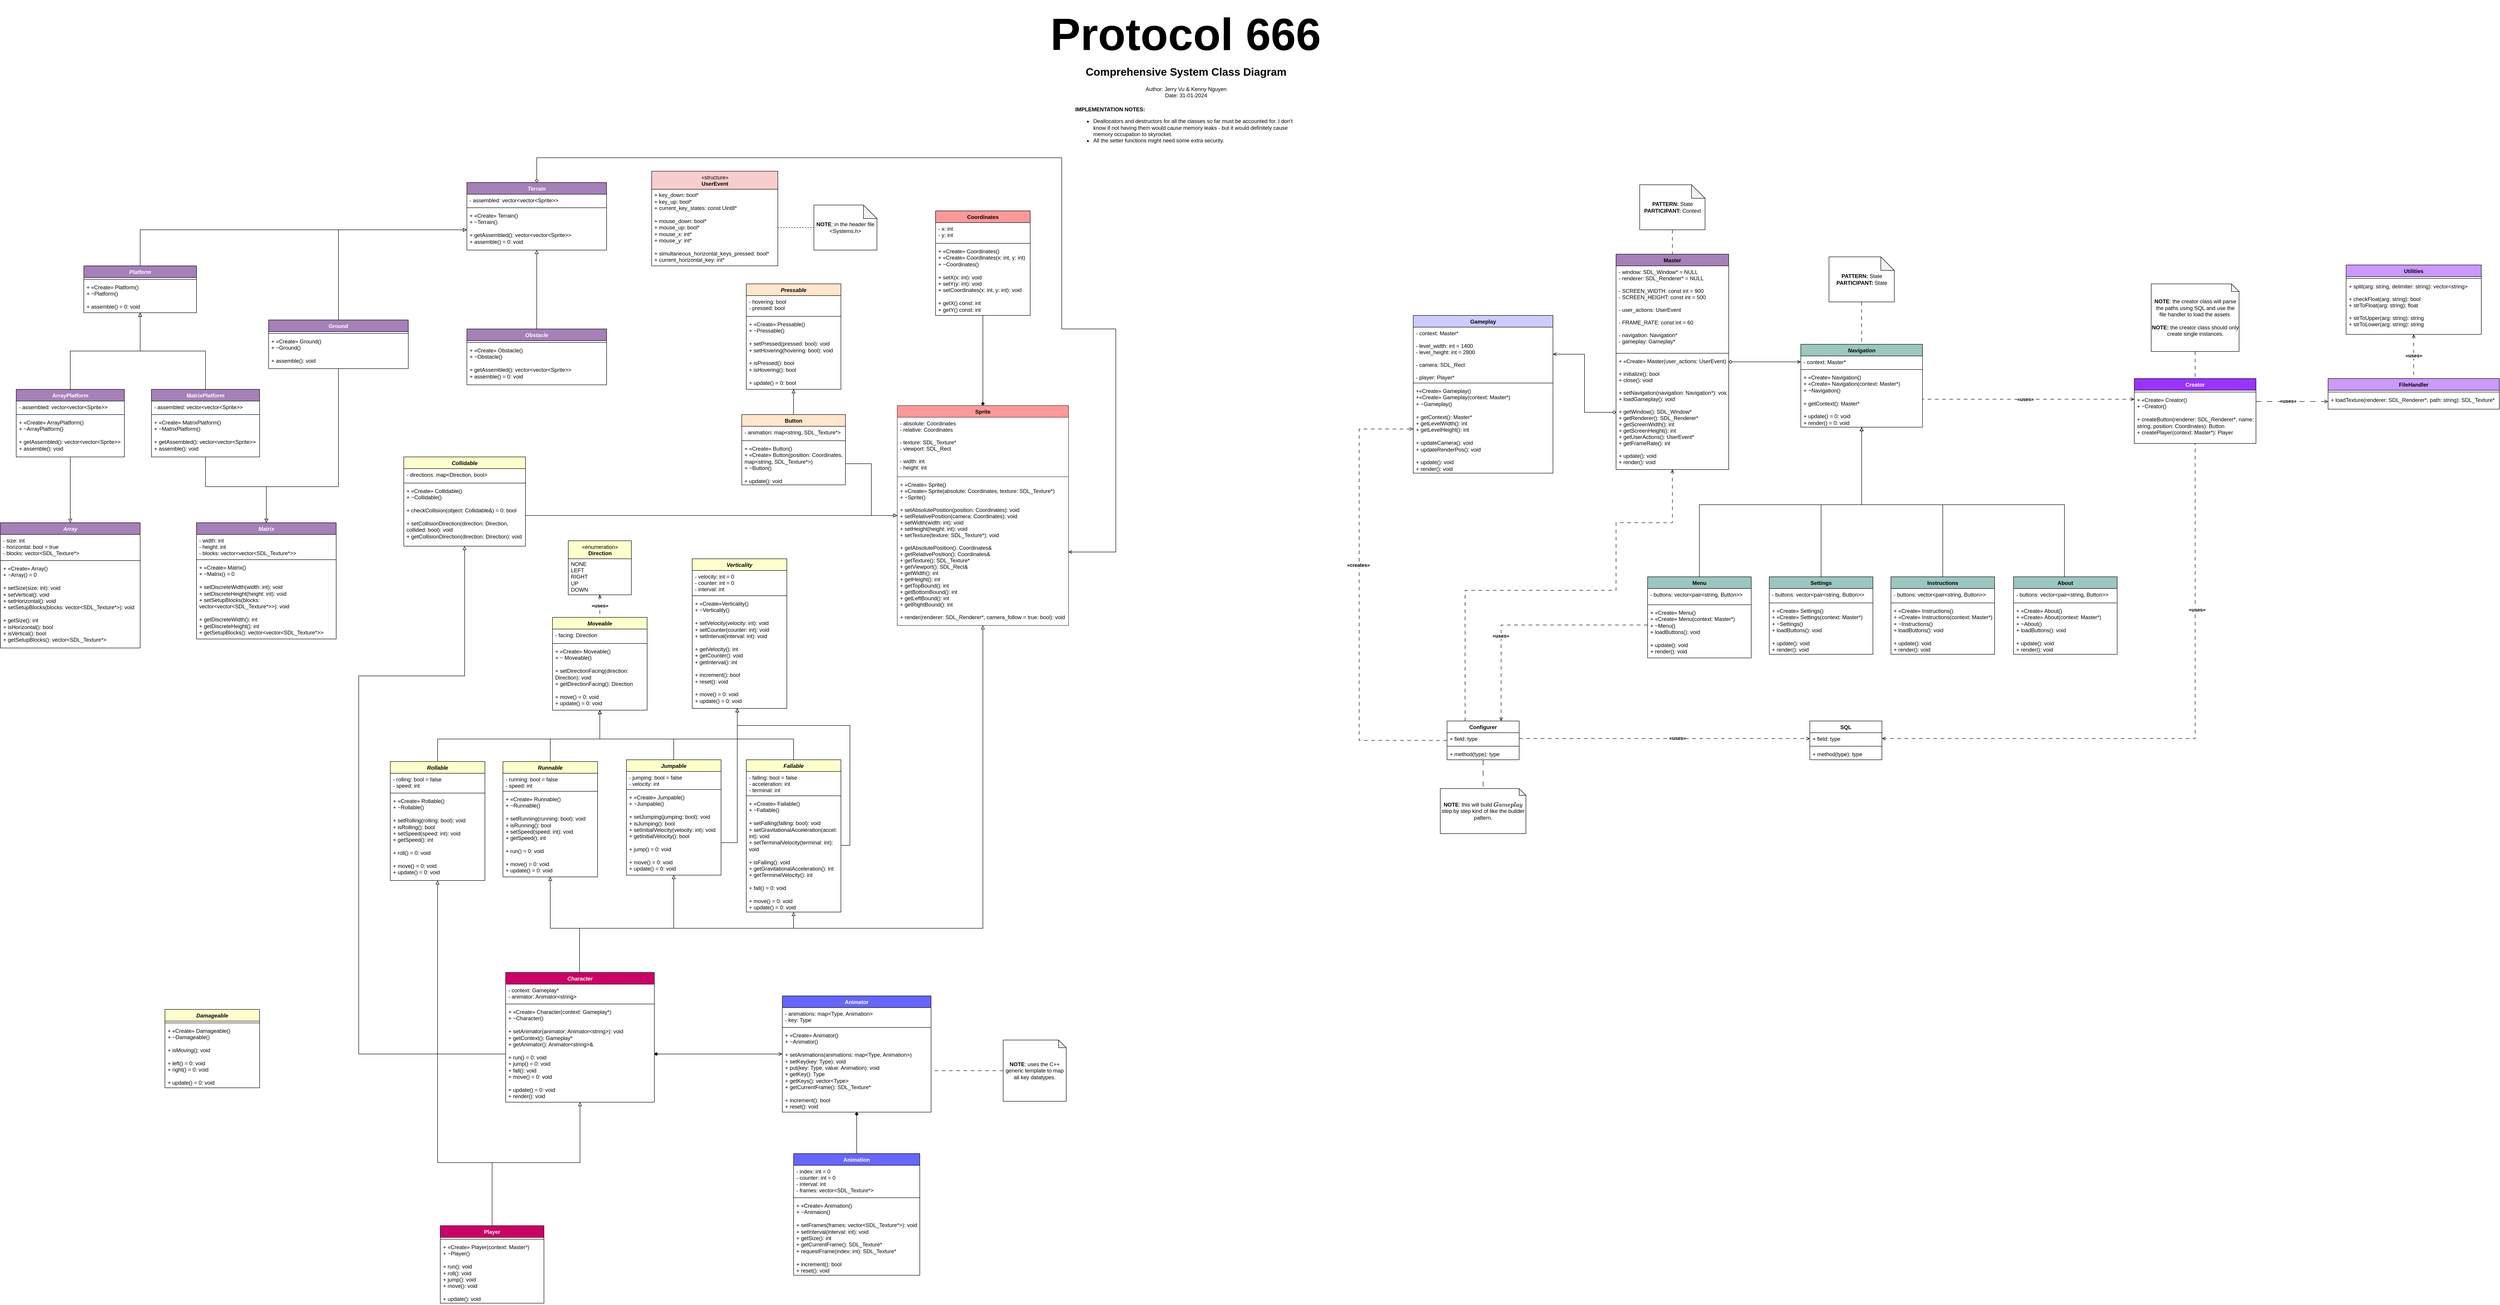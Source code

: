 <mxfile version="23.0.2" type="device">
  <diagram id="c8oBW-qjvavsfD2tW6SP" name="Page-1">
    <mxGraphModel dx="491" dy="-638" grid="1" gridSize="10" guides="1" tooltips="1" connect="1" arrows="1" fold="1" page="1" pageScale="1" pageWidth="827" pageHeight="1169" math="0" shadow="0">
      <root>
        <mxCell id="0" />
        <mxCell id="1" parent="0" />
        <mxCell id="xrFbDY1ulE0IEn7EpgWR-56" value="&lt;h1 style=&quot;text-align: center; border-color: var(--border-color);&quot;&gt;Comprehensive System Class Diagram&lt;/h1&gt;&lt;div style=&quot;text-align: center;&quot;&gt;Author: Jerry Vu &amp;amp; Kenny Nguyen&lt;/div&gt;&lt;div style=&quot;text-align: center;&quot;&gt;Date: 31-01-2024&lt;/div&gt;&lt;h1&gt;&lt;div style=&quot;border-color: var(--border-color); font-size: 12px; font-weight: 400;&quot;&gt;&lt;b style=&quot;border-color: var(--border-color); background-color: initial;&quot;&gt;IMPLEMENTATION NOTES:&lt;/b&gt;&lt;br style=&quot;border-color: var(--border-color);&quot;&gt;&lt;/div&gt;&lt;div style=&quot;border-color: var(--border-color); font-size: 12px; font-weight: 400;&quot;&gt;&lt;ul style=&quot;border-color: var(--border-color);&quot;&gt;&lt;li style=&quot;border-color: var(--border-color);&quot;&gt;Deallocators and destructors for all the classes so far must be accounted for. I don&#39;t know if not having them would cause memory leaks - but it would definitely cause memory occupation to skyrocket.&lt;/li&gt;&lt;li style=&quot;border-color: var(--border-color);&quot;&gt;All the setter functions might need some extra security.&lt;/li&gt;&lt;/ul&gt;&lt;/div&gt;&lt;/h1&gt;&lt;div&gt;&lt;b&gt;&lt;/b&gt;&lt;/div&gt;" style="text;html=1;strokeColor=none;fillColor=none;spacing=5;spacingTop=-20;whiteSpace=wrap;overflow=hidden;rounded=0;" parent="1" vertex="1">
          <mxGeometry x="2645" y="1350" width="500" height="240" as="geometry" />
        </mxCell>
        <mxCell id="LEnjLOv2VGJ0EA_hLY6k-12" value="&lt;b style=&quot;&quot;&gt;&lt;font style=&quot;&quot;&gt;&lt;font style=&quot;font-size: 100px;&quot;&gt;Protocol 666&lt;/font&gt;&lt;br&gt;&lt;/font&gt;&lt;/b&gt;" style="text;html=1;strokeColor=none;fillColor=none;align=center;verticalAlign=middle;whiteSpace=wrap;rounded=0;fontSize=100;" parent="1" vertex="1">
          <mxGeometry x="1570" y="1210" width="2650" height="150" as="geometry" />
        </mxCell>
        <mxCell id="gG_1q-ZrrrkLE72A6_ez-22" style="edgeStyle=orthogonalEdgeStyle;rounded=0;orthogonalLoop=1;jettySize=auto;html=1;startArrow=block;startFill=0;endArrow=none;endFill=0;" parent="1" source="lK5_xKgjRE9GB2Mp260N-1" edge="1">
          <mxGeometry relative="1" as="geometry">
            <mxPoint x="1550" y="3386.667" as="targetPoint" />
            <Array as="points">
              <mxPoint x="2445" y="3270" />
              <mxPoint x="1550" y="3270" />
            </Array>
          </mxGeometry>
        </mxCell>
        <mxCell id="Bx8qn1mws1oEYHMqym3Y-5" style="edgeStyle=orthogonalEdgeStyle;rounded=0;orthogonalLoop=1;jettySize=auto;html=1;entryX=1;entryY=0.5;entryDx=0;entryDy=0;endArrow=none;endFill=0;startArrow=block;startFill=0;" edge="1" parent="1" source="lK5_xKgjRE9GB2Mp260N-1" target="dvZ8j0KGGuC1-cnlvV2g-16">
          <mxGeometry relative="1" as="geometry" />
        </mxCell>
        <mxCell id="lK5_xKgjRE9GB2Mp260N-1" value="Sprite" style="swimlane;fontStyle=1;align=center;verticalAlign=top;childLayout=stackLayout;horizontal=1;startSize=26;horizontalStack=0;resizeParent=1;resizeParentMax=0;resizeLast=0;collapsible=1;marginBottom=0;fillColor=#FF9999;strokeColor=#36393d;" parent="1" vertex="1">
          <mxGeometry x="2255" y="2110" width="380" height="488" as="geometry" />
        </mxCell>
        <mxCell id="lK5_xKgjRE9GB2Mp260N-2" value="- absolute: Coordinates&#xa;- relative: Coordinates&#xa;&#xa;- texture: SDL_Texture*&#xa;- viewport: SDL_Rect&#xa;&#xa;- width: int&#xa;- height: int" style="text;strokeColor=none;fillColor=none;align=left;verticalAlign=top;spacingLeft=4;spacingRight=4;overflow=hidden;rotatable=0;points=[[0,0.5],[1,0.5]];portConstraint=eastwest;" parent="lK5_xKgjRE9GB2Mp260N-1" vertex="1">
          <mxGeometry y="26" width="380" height="128" as="geometry" />
        </mxCell>
        <mxCell id="lK5_xKgjRE9GB2Mp260N-3" value="" style="line;strokeWidth=1;fillColor=none;align=left;verticalAlign=middle;spacingTop=-1;spacingLeft=3;spacingRight=3;rotatable=0;labelPosition=right;points=[];portConstraint=eastwest;strokeColor=inherit;" parent="lK5_xKgjRE9GB2Mp260N-1" vertex="1">
          <mxGeometry y="154" width="380" height="8" as="geometry" />
        </mxCell>
        <mxCell id="lK5_xKgjRE9GB2Mp260N-4" value="+ «Create» Sprite()&#xa;+ «Create» Sprite(absolute: Coordinates, texture: SDL_Texture*)&#xa;+ ~Sprite()&#xa;&#xa;+ setAbsolutePosition(position: Coordinates): void&#xa;+ setRelativePosition(camera: Coordinates): void&#xa;+ setWidth(width: int): void&#xa;+ setHeight(height: int): void&#xa;+ setTexture(texture: SDL_Texture*): void&#xa;&#xa;+ getAbsolutePosition(): Coordinates&amp;&#xa;+ getRelativePosition(): Coordinates&amp;&#xa;+ getTexture(): SDL_Texture*&#xa;+ getViewport(): SDL_Rect&amp;&#xa;+ getWidth(): int&#xa;+ getHeight(): int&#xa;+ getTopBound(): int&#xa;+ getBottomBound(): int&#xa;+ getLeftBound(): int&#xa;+ getRightBound(): int&#xa;&#xa;+ render(renderer: SDL_Renderer*, camera_follow = true: bool): void" style="text;strokeColor=none;fillColor=none;align=left;verticalAlign=top;spacingLeft=4;spacingRight=4;overflow=hidden;rotatable=0;points=[[0,0.5],[1,0.5]];portConstraint=eastwest;" parent="lK5_xKgjRE9GB2Mp260N-1" vertex="1">
          <mxGeometry y="162" width="380" height="326" as="geometry" />
        </mxCell>
        <mxCell id="lK5_xKgjRE9GB2Mp260N-59" style="edgeStyle=orthogonalEdgeStyle;rounded=0;orthogonalLoop=1;jettySize=auto;html=1;entryX=0;entryY=0.5;entryDx=0;entryDy=0;endArrow=open;endFill=0;startArrow=diamond;startFill=0;" parent="1" source="lK5_xKgjRE9GB2Mp260N-13" target="lK5_xKgjRE9GB2Mp260N-18" edge="1">
          <mxGeometry relative="1" as="geometry" />
        </mxCell>
        <mxCell id="dvZ8j0KGGuC1-cnlvV2g-51" style="edgeStyle=orthogonalEdgeStyle;rounded=0;orthogonalLoop=1;jettySize=auto;html=1;entryX=0.75;entryY=0;entryDx=0;entryDy=0;dashed=1;dashPattern=8 8;endArrow=open;endFill=0;exitX=0;exitY=0.5;exitDx=0;exitDy=0;" parent="1" source="lK5_xKgjRE9GB2Mp260N-25" target="dvZ8j0KGGuC1-cnlvV2g-35" edge="1">
          <mxGeometry relative="1" as="geometry">
            <Array as="points">
              <mxPoint x="3595" y="2597" />
            </Array>
          </mxGeometry>
        </mxCell>
        <mxCell id="dvZ8j0KGGuC1-cnlvV2g-53" value="&lt;b&gt;«uses»&lt;/b&gt;" style="edgeLabel;html=1;align=center;verticalAlign=middle;resizable=0;points=[];" parent="dvZ8j0KGGuC1-cnlvV2g-51" vertex="1" connectable="0">
          <mxGeometry x="0.321" y="-1" relative="1" as="geometry">
            <mxPoint y="-1" as="offset" />
          </mxGeometry>
        </mxCell>
        <mxCell id="dvZ8j0KGGuC1-cnlvV2g-63" style="edgeStyle=orthogonalEdgeStyle;rounded=0;orthogonalLoop=1;jettySize=auto;html=1;entryX=0.25;entryY=0;entryDx=0;entryDy=0;dashed=1;dashPattern=8 8;endArrow=none;endFill=0;startArrow=open;startFill=0;" parent="1" source="lK5_xKgjRE9GB2Mp260N-13" target="dvZ8j0KGGuC1-cnlvV2g-35" edge="1">
          <mxGeometry relative="1" as="geometry">
            <Array as="points">
              <mxPoint x="3975" y="2370" />
              <mxPoint x="3850" y="2370" />
              <mxPoint x="3850" y="2520" />
              <mxPoint x="3515" y="2520" />
            </Array>
          </mxGeometry>
        </mxCell>
        <mxCell id="lK5_xKgjRE9GB2Mp260N-13" value="Master" style="swimlane;fontStyle=1;align=center;verticalAlign=top;childLayout=stackLayout;horizontal=1;startSize=26;horizontalStack=0;resizeParent=1;resizeParentMax=0;resizeLast=0;collapsible=1;marginBottom=0;fillColor=#A680B8;strokeColor=#000000;" parent="1" vertex="1">
          <mxGeometry x="3850" y="1774" width="250" height="478" as="geometry" />
        </mxCell>
        <mxCell id="lK5_xKgjRE9GB2Mp260N-14" value="- window: SDL_Window* = NULL&#xa;- renderer: SDL_Renderer* = NULL&#xa;&#xa;- SCREEN_WIDTH: const int = 900&#xa;- SCREEN_HEIGHT: const int = 500&#xa;&#xa;- user_actions: UserEvent&#xa;&#xa;- FRAME_RATE: const int = 60&#xa;&#xa;- navigation: Navigation*&#xa;- gameplay: Gameplay*&#xa;" style="text;strokeColor=none;fillColor=none;align=left;verticalAlign=top;spacingLeft=4;spacingRight=4;overflow=hidden;rotatable=0;points=[[0,0.5],[1,0.5]];portConstraint=eastwest;" parent="lK5_xKgjRE9GB2Mp260N-13" vertex="1">
          <mxGeometry y="26" width="250" height="190" as="geometry" />
        </mxCell>
        <mxCell id="lK5_xKgjRE9GB2Mp260N-15" value="" style="line;strokeWidth=1;fillColor=none;align=left;verticalAlign=middle;spacingTop=-1;spacingLeft=3;spacingRight=3;rotatable=0;labelPosition=right;points=[];portConstraint=eastwest;strokeColor=inherit;" parent="lK5_xKgjRE9GB2Mp260N-13" vertex="1">
          <mxGeometry y="216" width="250" height="8" as="geometry" />
        </mxCell>
        <mxCell id="lK5_xKgjRE9GB2Mp260N-16" value="+ «Create» Master(user_actions: UserEvent)&#xa;&#xa;+ initialize(): bool&#xa;+ close(): void&#xa;&#xa;+ setNavigation(navigation: Navigation*): void&#xa;+ loadGameplay(): void&#xa;&#xa;+ getWindow(): SDL_Window*&#xa;+ getRenderer(): SDL_Renderer*&#xa;+ getScreenWidth(): int&#xa;+ getScreenHeight(): int&#xa;+ getUserActions(): UserEvent*&#xa;+ getFrameRate(): int&#xa;&#xa;+ update(): void&#xa;+ render(): void" style="text;strokeColor=none;fillColor=none;align=left;verticalAlign=top;spacingLeft=4;spacingRight=4;overflow=hidden;rotatable=0;points=[[0,0.5],[1,0.5]];portConstraint=eastwest;" parent="lK5_xKgjRE9GB2Mp260N-13" vertex="1">
          <mxGeometry y="224" width="250" height="254" as="geometry" />
        </mxCell>
        <mxCell id="lK5_xKgjRE9GB2Mp260N-55" style="edgeStyle=orthogonalEdgeStyle;rounded=0;orthogonalLoop=1;jettySize=auto;html=1;entryX=0.5;entryY=0;entryDx=0;entryDy=0;endArrow=none;endFill=0;startArrow=block;startFill=0;" parent="1" source="lK5_xKgjRE9GB2Mp260N-17" target="lK5_xKgjRE9GB2Mp260N-22" edge="1">
          <mxGeometry relative="1" as="geometry">
            <Array as="points">
              <mxPoint x="4395" y="2330" />
              <mxPoint x="4035" y="2330" />
            </Array>
          </mxGeometry>
        </mxCell>
        <mxCell id="lK5_xKgjRE9GB2Mp260N-56" style="edgeStyle=orthogonalEdgeStyle;rounded=0;orthogonalLoop=1;jettySize=auto;html=1;entryX=0.5;entryY=0;entryDx=0;entryDy=0;endArrow=none;endFill=0;startArrow=block;startFill=0;" parent="1" source="lK5_xKgjRE9GB2Mp260N-17" target="lK5_xKgjRE9GB2Mp260N-26" edge="1">
          <mxGeometry relative="1" as="geometry">
            <Array as="points">
              <mxPoint x="4395" y="2330" />
              <mxPoint x="4305" y="2330" />
            </Array>
          </mxGeometry>
        </mxCell>
        <mxCell id="lK5_xKgjRE9GB2Mp260N-57" style="edgeStyle=orthogonalEdgeStyle;rounded=0;orthogonalLoop=1;jettySize=auto;html=1;entryX=0.5;entryY=0;entryDx=0;entryDy=0;endArrow=none;endFill=0;startArrow=block;startFill=0;" parent="1" source="lK5_xKgjRE9GB2Mp260N-17" target="lK5_xKgjRE9GB2Mp260N-30" edge="1">
          <mxGeometry relative="1" as="geometry">
            <Array as="points">
              <mxPoint x="4395" y="2330" />
              <mxPoint x="4575" y="2330" />
            </Array>
          </mxGeometry>
        </mxCell>
        <mxCell id="lK5_xKgjRE9GB2Mp260N-58" style="edgeStyle=orthogonalEdgeStyle;rounded=0;orthogonalLoop=1;jettySize=auto;html=1;entryX=0.5;entryY=0;entryDx=0;entryDy=0;endArrow=none;endFill=0;startArrow=block;startFill=0;" parent="1" source="lK5_xKgjRE9GB2Mp260N-17" target="lK5_xKgjRE9GB2Mp260N-51" edge="1">
          <mxGeometry relative="1" as="geometry">
            <Array as="points">
              <mxPoint x="4395" y="2330" />
              <mxPoint x="4845" y="2330" />
            </Array>
          </mxGeometry>
        </mxCell>
        <mxCell id="lK5_xKgjRE9GB2Mp260N-17" value="Navigation" style="swimlane;fontStyle=3;align=center;verticalAlign=top;childLayout=stackLayout;horizontal=1;startSize=26;horizontalStack=0;resizeParent=1;resizeParentMax=0;resizeLast=0;collapsible=1;marginBottom=0;labelBackgroundColor=none;fillColor=#9AC7BF;strokeColor=#000000;" parent="1" vertex="1">
          <mxGeometry x="4260" y="1974" width="270" height="184" as="geometry" />
        </mxCell>
        <mxCell id="lK5_xKgjRE9GB2Mp260N-18" value="- context: Master*&#xa;&#xa;" style="text;strokeColor=none;fillColor=none;align=left;verticalAlign=top;spacingLeft=4;spacingRight=4;overflow=hidden;rotatable=0;points=[[0,0.5],[1,0.5]];portConstraint=eastwest;" parent="lK5_xKgjRE9GB2Mp260N-17" vertex="1">
          <mxGeometry y="26" width="270" height="26" as="geometry" />
        </mxCell>
        <mxCell id="lK5_xKgjRE9GB2Mp260N-19" value="" style="line;strokeWidth=1;fillColor=none;align=left;verticalAlign=middle;spacingTop=-1;spacingLeft=3;spacingRight=3;rotatable=0;labelPosition=right;points=[];portConstraint=eastwest;strokeColor=inherit;" parent="lK5_xKgjRE9GB2Mp260N-17" vertex="1">
          <mxGeometry y="52" width="270" height="8" as="geometry" />
        </mxCell>
        <mxCell id="lK5_xKgjRE9GB2Mp260N-20" value="+ «Create» Navigation()&#xa;+ «Create» Navigation(context: Master*)&#xa;+ ~Navigation()&#xa;&#xa;+ getContext(): Master*&#xa;&#xa;+ update() = 0: void&#xa;+ render() = 0: void" style="text;strokeColor=none;fillColor=none;align=left;verticalAlign=top;spacingLeft=4;spacingRight=4;overflow=hidden;rotatable=0;points=[[0,0.5],[1,0.5]];portConstraint=eastwest;whiteSpace=wrap;" parent="lK5_xKgjRE9GB2Mp260N-17" vertex="1">
          <mxGeometry y="60" width="270" height="124" as="geometry" />
        </mxCell>
        <mxCell id="lK5_xKgjRE9GB2Mp260N-22" value="Menu" style="swimlane;fontStyle=1;align=center;verticalAlign=top;childLayout=stackLayout;horizontal=1;startSize=26;horizontalStack=0;resizeParent=1;resizeParentMax=0;resizeLast=0;collapsible=1;marginBottom=0;labelBackgroundColor=none;fillColor=#9AC7BF;strokeColor=#000000;" parent="1" vertex="1">
          <mxGeometry x="3920" y="2490" width="230" height="180" as="geometry" />
        </mxCell>
        <mxCell id="lK5_xKgjRE9GB2Mp260N-23" value="- buttons: vector&lt;pair&lt;string, Button&gt;&gt;" style="text;strokeColor=none;fillColor=none;align=left;verticalAlign=top;spacingLeft=4;spacingRight=4;overflow=hidden;rotatable=0;points=[[0,0.5],[1,0.5]];portConstraint=eastwest;" parent="lK5_xKgjRE9GB2Mp260N-22" vertex="1">
          <mxGeometry y="26" width="230" height="32" as="geometry" />
        </mxCell>
        <mxCell id="lK5_xKgjRE9GB2Mp260N-24" value="" style="line;strokeWidth=1;fillColor=none;align=left;verticalAlign=middle;spacingTop=-1;spacingLeft=3;spacingRight=3;rotatable=0;labelPosition=right;points=[];portConstraint=eastwest;strokeColor=inherit;" parent="lK5_xKgjRE9GB2Mp260N-22" vertex="1">
          <mxGeometry y="58" width="230" height="8" as="geometry" />
        </mxCell>
        <mxCell id="lK5_xKgjRE9GB2Mp260N-25" value="+ «Create» Menu()&#xa;+ «Create» Menu(context: Master*)&#xa;+ ~Menu()&#xa;+ loadButtons(): void&#xa;&#xa;+ update(): void&#xa;+ render(): void" style="text;strokeColor=none;fillColor=none;align=left;verticalAlign=top;spacingLeft=4;spacingRight=4;overflow=hidden;rotatable=0;points=[[0,0.5],[1,0.5]];portConstraint=eastwest;whiteSpace=wrap;" parent="lK5_xKgjRE9GB2Mp260N-22" vertex="1">
          <mxGeometry y="66" width="230" height="114" as="geometry" />
        </mxCell>
        <mxCell id="lK5_xKgjRE9GB2Mp260N-26" value="Settings" style="swimlane;fontStyle=1;align=center;verticalAlign=top;childLayout=stackLayout;horizontal=1;startSize=26;horizontalStack=0;resizeParent=1;resizeParentMax=0;resizeLast=0;collapsible=1;marginBottom=0;labelBackgroundColor=none;fillColor=#9AC7BF;strokeColor=#000000;" parent="1" vertex="1">
          <mxGeometry x="4190" y="2490" width="230" height="172" as="geometry" />
        </mxCell>
        <mxCell id="lK5_xKgjRE9GB2Mp260N-27" value="- buttons: vector&lt;pair&lt;string, Button&gt;&gt;" style="text;strokeColor=none;fillColor=none;align=left;verticalAlign=top;spacingLeft=4;spacingRight=4;overflow=hidden;rotatable=0;points=[[0,0.5],[1,0.5]];portConstraint=eastwest;" parent="lK5_xKgjRE9GB2Mp260N-26" vertex="1">
          <mxGeometry y="26" width="230" height="28" as="geometry" />
        </mxCell>
        <mxCell id="lK5_xKgjRE9GB2Mp260N-28" value="" style="line;strokeWidth=1;fillColor=none;align=left;verticalAlign=middle;spacingTop=-1;spacingLeft=3;spacingRight=3;rotatable=0;labelPosition=right;points=[];portConstraint=eastwest;strokeColor=inherit;" parent="lK5_xKgjRE9GB2Mp260N-26" vertex="1">
          <mxGeometry y="54" width="230" height="8" as="geometry" />
        </mxCell>
        <mxCell id="lK5_xKgjRE9GB2Mp260N-29" value="+ «Create» Settings()&#xa;+ «Create» Settings(context: Master*)&#xa;+ ~Settings()&#xa;+ loadButtons(): void&#xa;&#xa;+ update(): void&#xa;+ render(): void" style="text;strokeColor=none;fillColor=none;align=left;verticalAlign=top;spacingLeft=4;spacingRight=4;overflow=hidden;rotatable=0;points=[[0,0.5],[1,0.5]];portConstraint=eastwest;whiteSpace=wrap;fontStyle=0" parent="lK5_xKgjRE9GB2Mp260N-26" vertex="1">
          <mxGeometry y="62" width="230" height="110" as="geometry" />
        </mxCell>
        <mxCell id="lK5_xKgjRE9GB2Mp260N-30" value="Instructions" style="swimlane;fontStyle=1;align=center;verticalAlign=top;childLayout=stackLayout;horizontal=1;startSize=26;horizontalStack=0;resizeParent=1;resizeParentMax=0;resizeLast=0;collapsible=1;marginBottom=0;labelBackgroundColor=none;fillColor=#9AC7BF;strokeColor=#000000;" parent="1" vertex="1">
          <mxGeometry x="4460" y="2490" width="230" height="172" as="geometry" />
        </mxCell>
        <mxCell id="lK5_xKgjRE9GB2Mp260N-31" value="- buttons: vector&lt;pair&lt;string, Button&gt;&gt;" style="text;strokeColor=none;fillColor=none;align=left;verticalAlign=top;spacingLeft=4;spacingRight=4;overflow=hidden;rotatable=0;points=[[0,0.5],[1,0.5]];portConstraint=eastwest;" parent="lK5_xKgjRE9GB2Mp260N-30" vertex="1">
          <mxGeometry y="26" width="230" height="28" as="geometry" />
        </mxCell>
        <mxCell id="lK5_xKgjRE9GB2Mp260N-32" value="" style="line;strokeWidth=1;fillColor=none;align=left;verticalAlign=middle;spacingTop=-1;spacingLeft=3;spacingRight=3;rotatable=0;labelPosition=right;points=[];portConstraint=eastwest;strokeColor=inherit;" parent="lK5_xKgjRE9GB2Mp260N-30" vertex="1">
          <mxGeometry y="54" width="230" height="8" as="geometry" />
        </mxCell>
        <mxCell id="lK5_xKgjRE9GB2Mp260N-33" value="+ «Create» Instructions()&#xa;+ «Create» Instructions(context: Master*)&#xa;+ ~Instructions()&#xa;+ loadButtons(): void&#xa;&#xa;+ update(): void&#xa;+ render(): void" style="text;strokeColor=none;fillColor=none;align=left;verticalAlign=top;spacingLeft=4;spacingRight=4;overflow=hidden;rotatable=0;points=[[0,0.5],[1,0.5]];portConstraint=eastwest;whiteSpace=wrap;" parent="lK5_xKgjRE9GB2Mp260N-30" vertex="1">
          <mxGeometry y="62" width="230" height="110" as="geometry" />
        </mxCell>
        <mxCell id="lK5_xKgjRE9GB2Mp260N-40" value="FileHandler" style="swimlane;fontStyle=1;align=center;verticalAlign=top;childLayout=stackLayout;horizontal=1;startSize=26;horizontalStack=0;resizeParent=1;resizeParentMax=0;resizeLast=0;collapsible=1;marginBottom=0;whiteSpace=wrap;fillColor=#CC99FF;strokeColor=#000000;" parent="1" vertex="1">
          <mxGeometry x="5430" y="2050" width="380" height="68" as="geometry" />
        </mxCell>
        <mxCell id="lK5_xKgjRE9GB2Mp260N-41" value="" style="line;strokeWidth=1;fillColor=none;align=left;verticalAlign=middle;spacingTop=-1;spacingLeft=3;spacingRight=3;rotatable=0;labelPosition=right;points=[];portConstraint=eastwest;strokeColor=inherit;" parent="lK5_xKgjRE9GB2Mp260N-40" vertex="1">
          <mxGeometry y="26" width="380" height="8" as="geometry" />
        </mxCell>
        <mxCell id="lK5_xKgjRE9GB2Mp260N-42" value="+ loadTexture(renderer: SDL_Renderer*, path: string): SDL_Texture*" style="text;strokeColor=none;fillColor=none;align=left;verticalAlign=top;spacingLeft=4;spacingRight=4;overflow=hidden;rotatable=0;points=[[0,0.5],[1,0.5]];portConstraint=eastwest;whiteSpace=wrap;" parent="lK5_xKgjRE9GB2Mp260N-40" vertex="1">
          <mxGeometry y="34" width="380" height="34" as="geometry" />
        </mxCell>
        <mxCell id="lK5_xKgjRE9GB2Mp260N-43" style="edgeStyle=orthogonalEdgeStyle;rounded=0;orthogonalLoop=1;jettySize=auto;html=1;entryX=0.5;entryY=0;entryDx=0;entryDy=0;endArrow=none;endFill=0;dashed=1;dashPattern=8 8;startArrow=open;startFill=0;" parent="1" source="lK5_xKgjRE9GB2Mp260N-45" target="lK5_xKgjRE9GB2Mp260N-40" edge="1">
          <mxGeometry relative="1" as="geometry" />
        </mxCell>
        <mxCell id="lK5_xKgjRE9GB2Mp260N-44" value="&lt;b style=&quot;border-color: var(--border-color);&quot;&gt;«uses»&lt;/b&gt;" style="edgeLabel;html=1;align=center;verticalAlign=middle;resizable=0;points=[];" parent="lK5_xKgjRE9GB2Mp260N-43" vertex="1" connectable="0">
          <mxGeometry x="-0.076" relative="1" as="geometry">
            <mxPoint y="1" as="offset" />
          </mxGeometry>
        </mxCell>
        <mxCell id="lK5_xKgjRE9GB2Mp260N-45" value="Utilities" style="swimlane;fontStyle=1;align=center;verticalAlign=top;childLayout=stackLayout;horizontal=1;startSize=26;horizontalStack=0;resizeParent=1;resizeParentMax=0;resizeLast=0;collapsible=1;marginBottom=0;fillColor=#CC99FF;strokeColor=#000000;" parent="1" vertex="1">
          <mxGeometry x="5470" y="1798" width="300" height="154" as="geometry" />
        </mxCell>
        <mxCell id="lK5_xKgjRE9GB2Mp260N-46" value="" style="line;strokeWidth=1;fillColor=#FF0000;align=left;verticalAlign=middle;spacingTop=-1;spacingLeft=3;spacingRight=3;rotatable=0;labelPosition=right;points=[];portConstraint=eastwest;strokeColor=inherit;" parent="lK5_xKgjRE9GB2Mp260N-45" vertex="1">
          <mxGeometry y="26" width="300" height="8" as="geometry" />
        </mxCell>
        <mxCell id="lK5_xKgjRE9GB2Mp260N-47" value="+ split(arg: string, delimiter: string): vector&lt;string&gt; &#xa;&#xa;+ checkFloat(arg: string): bool&#xa;+ strToFloat(arg: string): float&#xa;&#xa;+ strToUpper(arg: string): string&#xa;+ strToLower(arg: string): string" style="text;strokeColor=none;fillColor=none;align=left;verticalAlign=top;spacingLeft=4;spacingRight=4;overflow=hidden;rotatable=0;points=[[0,0.5],[1,0.5]];portConstraint=eastwest;" parent="lK5_xKgjRE9GB2Mp260N-45" vertex="1">
          <mxGeometry y="34" width="300" height="120" as="geometry" />
        </mxCell>
        <mxCell id="lK5_xKgjRE9GB2Mp260N-51" value="About" style="swimlane;fontStyle=1;align=center;verticalAlign=top;childLayout=stackLayout;horizontal=1;startSize=26;horizontalStack=0;resizeParent=1;resizeParentMax=0;resizeLast=0;collapsible=1;marginBottom=0;labelBackgroundColor=none;fillColor=#9AC7BF;strokeColor=#000000;" parent="1" vertex="1">
          <mxGeometry x="4732" y="2490" width="230" height="172" as="geometry" />
        </mxCell>
        <mxCell id="lK5_xKgjRE9GB2Mp260N-52" value="- buttons: vector&lt;pair&lt;string, Button&gt;&gt;" style="text;strokeColor=none;fillColor=none;align=left;verticalAlign=top;spacingLeft=4;spacingRight=4;overflow=hidden;rotatable=0;points=[[0,0.5],[1,0.5]];portConstraint=eastwest;" parent="lK5_xKgjRE9GB2Mp260N-51" vertex="1">
          <mxGeometry y="26" width="230" height="28" as="geometry" />
        </mxCell>
        <mxCell id="lK5_xKgjRE9GB2Mp260N-53" value="" style="line;strokeWidth=1;fillColor=none;align=left;verticalAlign=middle;spacingTop=-1;spacingLeft=3;spacingRight=3;rotatable=0;labelPosition=right;points=[];portConstraint=eastwest;strokeColor=inherit;" parent="lK5_xKgjRE9GB2Mp260N-51" vertex="1">
          <mxGeometry y="54" width="230" height="8" as="geometry" />
        </mxCell>
        <mxCell id="lK5_xKgjRE9GB2Mp260N-54" value="+ «Create» About()&#xa;+ «Create» About(context: Master*)&#xa;+ ~About()&#xa;+ loadButtons(): void&#xa;&#xa;+ update(): void&#xa;+ render(): void" style="text;strokeColor=none;fillColor=none;align=left;verticalAlign=top;spacingLeft=4;spacingRight=4;overflow=hidden;rotatable=0;points=[[0,0.5],[1,0.5]];portConstraint=eastwest;whiteSpace=wrap;" parent="lK5_xKgjRE9GB2Mp260N-51" vertex="1">
          <mxGeometry y="62" width="230" height="110" as="geometry" />
        </mxCell>
        <mxCell id="lK5_xKgjRE9GB2Mp260N-61" style="edgeStyle=orthogonalEdgeStyle;rounded=0;orthogonalLoop=1;jettySize=auto;html=1;entryX=0.5;entryY=0;entryDx=0;entryDy=0;endArrow=none;endFill=0;dashed=1;dashPattern=8 8;" parent="1" source="lK5_xKgjRE9GB2Mp260N-60" target="lK5_xKgjRE9GB2Mp260N-13" edge="1">
          <mxGeometry relative="1" as="geometry" />
        </mxCell>
        <mxCell id="lK5_xKgjRE9GB2Mp260N-60" value="&lt;b&gt;PATTERN: &lt;/b&gt;State&lt;br&gt;&lt;b&gt;PARTICIPANT:&lt;/b&gt;&amp;nbsp;Context" style="shape=note;whiteSpace=wrap;html=1;backgroundOutline=1;darkOpacity=0.05;" parent="1" vertex="1">
          <mxGeometry x="3902.5" y="1620" width="145" height="100" as="geometry" />
        </mxCell>
        <mxCell id="lK5_xKgjRE9GB2Mp260N-63" style="edgeStyle=orthogonalEdgeStyle;rounded=0;orthogonalLoop=1;jettySize=auto;html=1;entryX=0.5;entryY=0;entryDx=0;entryDy=0;dashed=1;startArrow=none;startFill=0;endArrow=none;endFill=0;dashPattern=8 8;" parent="1" source="lK5_xKgjRE9GB2Mp260N-62" target="lK5_xKgjRE9GB2Mp260N-17" edge="1">
          <mxGeometry relative="1" as="geometry" />
        </mxCell>
        <mxCell id="lK5_xKgjRE9GB2Mp260N-62" value="&lt;b&gt;PATTERN: &lt;/b&gt;State&lt;br&gt;&lt;b&gt;PARTICIPANT:&lt;/b&gt;&amp;nbsp;State" style="shape=note;whiteSpace=wrap;html=1;backgroundOutline=1;darkOpacity=0.05;" parent="1" vertex="1">
          <mxGeometry x="4322.5" y="1780" width="145" height="100" as="geometry" />
        </mxCell>
        <mxCell id="lK5_xKgjRE9GB2Mp260N-64" value="Button" style="swimlane;fontStyle=1;align=center;verticalAlign=top;childLayout=stackLayout;horizontal=1;startSize=26;horizontalStack=0;resizeParent=1;resizeParentMax=0;resizeLast=0;collapsible=1;marginBottom=0;fillColor=#ffe6cc;strokeColor=#000000;" parent="1" vertex="1">
          <mxGeometry x="1910" y="2130" width="230" height="156" as="geometry" />
        </mxCell>
        <mxCell id="C1WmZB4Dg7BfiNLQHetr-9" value="- animation: map&lt;string, SDL_Texture*&gt;" style="text;strokeColor=none;fillColor=none;align=left;verticalAlign=top;spacingLeft=4;spacingRight=4;overflow=hidden;rotatable=0;points=[[0,0.5],[1,0.5]];portConstraint=eastwest;" parent="lK5_xKgjRE9GB2Mp260N-64" vertex="1">
          <mxGeometry y="26" width="230" height="28" as="geometry" />
        </mxCell>
        <mxCell id="lK5_xKgjRE9GB2Mp260N-66" value="" style="line;strokeWidth=1;fillColor=none;align=left;verticalAlign=middle;spacingTop=-1;spacingLeft=3;spacingRight=3;rotatable=0;labelPosition=right;points=[];portConstraint=eastwest;strokeColor=inherit;" parent="lK5_xKgjRE9GB2Mp260N-64" vertex="1">
          <mxGeometry y="54" width="230" height="8" as="geometry" />
        </mxCell>
        <mxCell id="lK5_xKgjRE9GB2Mp260N-67" value="+ «Create» Button()&#xa;+ «Create» Button(position: Coordinates, map&lt;string, SDL_Texture*&gt;)&#xa;+ ~Button()&#xa;&#xa;+ update(): void" style="text;strokeColor=none;fillColor=none;align=left;verticalAlign=top;spacingLeft=4;spacingRight=4;overflow=hidden;rotatable=0;points=[[0,0.5],[1,0.5]];portConstraint=eastwest;whiteSpace=wrap;" parent="lK5_xKgjRE9GB2Mp260N-64" vertex="1">
          <mxGeometry y="62" width="230" height="94" as="geometry" />
        </mxCell>
        <mxCell id="_AY9-FzQq3lbOSO8F-0U-1" style="edgeStyle=orthogonalEdgeStyle;rounded=0;orthogonalLoop=1;jettySize=auto;html=1;entryX=0.5;entryY=0;entryDx=0;entryDy=0;endArrow=diamond;endFill=1;" parent="1" source="lK5_xKgjRE9GB2Mp260N-83" target="lK5_xKgjRE9GB2Mp260N-1" edge="1">
          <mxGeometry relative="1" as="geometry">
            <Array as="points">
              <mxPoint x="2445" y="1990" />
              <mxPoint x="2445" y="1990" />
            </Array>
          </mxGeometry>
        </mxCell>
        <mxCell id="lK5_xKgjRE9GB2Mp260N-83" value="Coordinates" style="swimlane;fontStyle=1;align=center;verticalAlign=top;childLayout=stackLayout;horizontal=1;startSize=26;horizontalStack=0;resizeParent=1;resizeParentMax=0;resizeLast=0;collapsible=1;marginBottom=0;whiteSpace=wrap;html=1;fillColor=#FF9999;" parent="1" vertex="1">
          <mxGeometry x="2340" y="1678" width="210" height="232" as="geometry" />
        </mxCell>
        <mxCell id="lK5_xKgjRE9GB2Mp260N-84" value="- x: int&lt;br&gt;- y: int" style="text;strokeColor=none;fillColor=none;align=left;verticalAlign=top;spacingLeft=4;spacingRight=4;overflow=hidden;rotatable=0;points=[[0,0.5],[1,0.5]];portConstraint=eastwest;whiteSpace=wrap;html=1;" parent="lK5_xKgjRE9GB2Mp260N-83" vertex="1">
          <mxGeometry y="26" width="210" height="42" as="geometry" />
        </mxCell>
        <mxCell id="lK5_xKgjRE9GB2Mp260N-85" value="" style="line;strokeWidth=1;fillColor=none;align=left;verticalAlign=middle;spacingTop=-1;spacingLeft=3;spacingRight=3;rotatable=0;labelPosition=right;points=[];portConstraint=eastwest;strokeColor=inherit;" parent="lK5_xKgjRE9GB2Mp260N-83" vertex="1">
          <mxGeometry y="68" width="210" height="8" as="geometry" />
        </mxCell>
        <mxCell id="lK5_xKgjRE9GB2Mp260N-86" value="+ «Create» Coordinates()&lt;br&gt;+ «Create» Coordinates(x: int, y: int)&lt;br&gt;+ ~Coordinates()&lt;br&gt;&lt;br&gt;+ setX(x: int): void&lt;br style=&quot;border-color: var(--border-color); padding: 0px; margin: 0px;&quot;&gt;&lt;span style=&quot;&quot;&gt;+ setY(y: int): void&lt;br&gt;+ setCoordinates(x: int, y: int): void&lt;br&gt;&lt;br&gt;+ getX() const: int&lt;br&gt;+ getY() const: int&lt;br&gt;&lt;/span&gt;" style="text;strokeColor=none;fillColor=none;align=left;verticalAlign=top;spacingLeft=4;spacingRight=4;overflow=hidden;rotatable=0;points=[[0,0.5],[1,0.5]];portConstraint=eastwest;whiteSpace=wrap;html=1;" parent="lK5_xKgjRE9GB2Mp260N-83" vertex="1">
          <mxGeometry y="76" width="210" height="156" as="geometry" />
        </mxCell>
        <mxCell id="Dk0H0Q_OAPK1m_jXlM7M-1" style="edgeStyle=orthogonalEdgeStyle;rounded=0;orthogonalLoop=1;jettySize=auto;html=1;exitX=1;exitY=0.5;exitDx=0;exitDy=0;endArrow=block;endFill=0;" parent="1" source="lK5_xKgjRE9GB2Mp260N-67" target="lK5_xKgjRE9GB2Mp260N-1" edge="1">
          <mxGeometry relative="1" as="geometry" />
        </mxCell>
        <mxCell id="Dk0H0Q_OAPK1m_jXlM7M-6" style="edgeStyle=orthogonalEdgeStyle;rounded=0;orthogonalLoop=1;jettySize=auto;html=1;entryX=0.5;entryY=0;entryDx=0;entryDy=0;endArrow=none;endFill=0;startArrow=block;startFill=0;" parent="1" source="Dk0H0Q_OAPK1m_jXlM7M-2" target="lK5_xKgjRE9GB2Mp260N-64" edge="1">
          <mxGeometry relative="1" as="geometry" />
        </mxCell>
        <mxCell id="Dk0H0Q_OAPK1m_jXlM7M-2" value="Pressable" style="swimlane;fontStyle=3;align=center;verticalAlign=top;childLayout=stackLayout;horizontal=1;startSize=26;horizontalStack=0;resizeParent=1;resizeParentMax=0;resizeLast=0;collapsible=1;marginBottom=0;fillColor=#ffe6cc;strokeColor=#000000;" parent="1" vertex="1">
          <mxGeometry x="1920" y="1840" width="210" height="234" as="geometry" />
        </mxCell>
        <mxCell id="Dk0H0Q_OAPK1m_jXlM7M-3" value="- hovering: bool&#xa;- pressed: bool" style="text;strokeColor=none;fillColor=none;align=left;verticalAlign=top;spacingLeft=4;spacingRight=4;overflow=hidden;rotatable=0;points=[[0,0.5],[1,0.5]];portConstraint=eastwest;" parent="Dk0H0Q_OAPK1m_jXlM7M-2" vertex="1">
          <mxGeometry y="26" width="210" height="42" as="geometry" />
        </mxCell>
        <mxCell id="Dk0H0Q_OAPK1m_jXlM7M-4" value="" style="line;strokeWidth=1;fillColor=none;align=left;verticalAlign=middle;spacingTop=-1;spacingLeft=3;spacingRight=3;rotatable=0;labelPosition=right;points=[];portConstraint=eastwest;strokeColor=inherit;" parent="Dk0H0Q_OAPK1m_jXlM7M-2" vertex="1">
          <mxGeometry y="68" width="210" height="8" as="geometry" />
        </mxCell>
        <mxCell id="Dk0H0Q_OAPK1m_jXlM7M-5" value="+ «Create» Pressable()&#xa;+ ~Pressable()&#xa;&#xa;+ setPressed(pressed: bool): void&#xa;+ setHovering(hovering: bool): void&#xa;&#xa;+ isPressed(): bool&#xa;+ isHovering(): bool&#xa;&#xa;+ update() = 0: bool" style="text;strokeColor=none;fillColor=none;align=left;verticalAlign=top;spacingLeft=4;spacingRight=4;overflow=hidden;rotatable=0;points=[[0,0.5],[1,0.5]];portConstraint=eastwest;whiteSpace=wrap;" parent="Dk0H0Q_OAPK1m_jXlM7M-2" vertex="1">
          <mxGeometry y="76" width="210" height="158" as="geometry" />
        </mxCell>
        <mxCell id="C1WmZB4Dg7BfiNLQHetr-1" value="Animation" style="swimlane;fontStyle=1;align=center;verticalAlign=top;childLayout=stackLayout;horizontal=1;startSize=26;horizontalStack=0;resizeParent=1;resizeParentMax=0;resizeLast=0;collapsible=1;marginBottom=0;fillColor=#6666FF;strokeColor=#000000;fontColor=#FFFFFF;" parent="1" vertex="1">
          <mxGeometry x="2025" y="3770" width="280" height="270" as="geometry" />
        </mxCell>
        <mxCell id="C1WmZB4Dg7BfiNLQHetr-2" value="- index: int = 0&#xa;- counter: int = 0&#xa;- interval: int&#xa;- frames: vector&lt;SDL_Texture*&gt; " style="text;strokeColor=none;fillColor=none;align=left;verticalAlign=top;spacingLeft=4;spacingRight=4;overflow=hidden;rotatable=0;points=[[0,0.5],[1,0.5]];portConstraint=eastwest;" parent="C1WmZB4Dg7BfiNLQHetr-1" vertex="1">
          <mxGeometry y="26" width="280" height="68" as="geometry" />
        </mxCell>
        <mxCell id="C1WmZB4Dg7BfiNLQHetr-3" value="" style="line;strokeWidth=1;fillColor=none;align=left;verticalAlign=middle;spacingTop=-1;spacingLeft=3;spacingRight=3;rotatable=0;labelPosition=right;points=[];portConstraint=eastwest;strokeColor=inherit;" parent="C1WmZB4Dg7BfiNLQHetr-1" vertex="1">
          <mxGeometry y="94" width="280" height="8" as="geometry" />
        </mxCell>
        <mxCell id="C1WmZB4Dg7BfiNLQHetr-4" value="+ «Create» Animation()&#xa;+ ~Animaion()&#xa;&#xa;+ setFrames(frames: vector&lt;SDL_Texture*&gt;): void&#xa;+ setInterval(interval: int): void&#xa;+ getSize(): int&#xa;+ getCurrentFrame(): SDL_Texture*&#xa;+ requestFrame(index: int): SDL_Texture*&#xa;&#xa;+ increment(): bool&#xa;+ reset(): void" style="text;strokeColor=none;fillColor=none;align=left;verticalAlign=top;spacingLeft=4;spacingRight=4;overflow=hidden;rotatable=0;points=[[0,0.5],[1,0.5]];portConstraint=eastwest;whiteSpace=wrap;" parent="C1WmZB4Dg7BfiNLQHetr-1" vertex="1">
          <mxGeometry y="102" width="280" height="168" as="geometry" />
        </mxCell>
        <mxCell id="C1WmZB4Dg7BfiNLQHetr-14" style="edgeStyle=orthogonalEdgeStyle;rounded=0;orthogonalLoop=1;jettySize=auto;html=1;entryX=1;entryY=0.5;entryDx=0;entryDy=0;endArrow=none;endFill=0;startArrow=open;startFill=0;dashed=1;dashPattern=8 8;" parent="1" source="C1WmZB4Dg7BfiNLQHetr-10" target="lK5_xKgjRE9GB2Mp260N-20" edge="1">
          <mxGeometry relative="1" as="geometry">
            <Array as="points">
              <mxPoint x="4880" y="2096" />
              <mxPoint x="4880" y="2096" />
            </Array>
          </mxGeometry>
        </mxCell>
        <mxCell id="C1WmZB4Dg7BfiNLQHetr-16" value="&lt;b style=&quot;border-color: var(--border-color);&quot;&gt;«uses»&lt;/b&gt;" style="edgeLabel;html=1;align=center;verticalAlign=middle;resizable=0;points=[];" parent="C1WmZB4Dg7BfiNLQHetr-14" vertex="1" connectable="0">
          <mxGeometry x="0.028" relative="1" as="geometry">
            <mxPoint x="-1" as="offset" />
          </mxGeometry>
        </mxCell>
        <mxCell id="C1WmZB4Dg7BfiNLQHetr-15" style="edgeStyle=orthogonalEdgeStyle;rounded=0;orthogonalLoop=1;jettySize=auto;html=1;dashed=1;dashPattern=12 12;endArrow=open;endFill=0;entryX=0;entryY=0.75;entryDx=0;entryDy=0;" parent="1" source="C1WmZB4Dg7BfiNLQHetr-10" target="lK5_xKgjRE9GB2Mp260N-40" edge="1">
          <mxGeometry relative="1" as="geometry">
            <Array as="points">
              <mxPoint x="5200" y="2100" />
              <mxPoint x="5370" y="2101" />
            </Array>
            <mxPoint x="5320" y="2010" as="targetPoint" />
          </mxGeometry>
        </mxCell>
        <mxCell id="C1WmZB4Dg7BfiNLQHetr-17" value="&lt;b style=&quot;border-color: var(--border-color);&quot;&gt;«uses»&lt;/b&gt;" style="edgeLabel;html=1;align=center;verticalAlign=middle;resizable=0;points=[];" parent="C1WmZB4Dg7BfiNLQHetr-15" vertex="1" connectable="0">
          <mxGeometry x="-0.118" y="2" relative="1" as="geometry">
            <mxPoint y="1" as="offset" />
          </mxGeometry>
        </mxCell>
        <mxCell id="C1WmZB4Dg7BfiNLQHetr-10" value="Creator" style="swimlane;fontStyle=1;align=center;verticalAlign=top;childLayout=stackLayout;horizontal=1;startSize=26;horizontalStack=0;resizeParent=1;resizeParentMax=0;resizeLast=0;collapsible=1;marginBottom=0;fillColor=#9933FF;strokeColor=#000000;fontColor=#FFFFFF;" parent="1" vertex="1">
          <mxGeometry x="5000" y="2050" width="270" height="144" as="geometry" />
        </mxCell>
        <mxCell id="C1WmZB4Dg7BfiNLQHetr-12" value="" style="line;strokeWidth=1;fillColor=none;align=left;verticalAlign=middle;spacingTop=-1;spacingLeft=3;spacingRight=3;rotatable=0;labelPosition=right;points=[];portConstraint=eastwest;strokeColor=inherit;" parent="C1WmZB4Dg7BfiNLQHetr-10" vertex="1">
          <mxGeometry y="26" width="270" height="8" as="geometry" />
        </mxCell>
        <mxCell id="C1WmZB4Dg7BfiNLQHetr-13" value="+ «Create» Creator()&#xa;+ ~Creator()&#xa;&#xa;+ createButton(renderer: SDL_Renderer*, name: string, position: Coordinates): Button&#xa;+ createPlayer(context: Master*): Player&#xa;" style="text;strokeColor=none;fillColor=none;align=left;verticalAlign=top;spacingLeft=4;spacingRight=4;overflow=hidden;rotatable=0;points=[[0,0.5],[1,0.5]];portConstraint=eastwest;whiteSpace=wrap;" parent="C1WmZB4Dg7BfiNLQHetr-10" vertex="1">
          <mxGeometry y="34" width="270" height="110" as="geometry" />
        </mxCell>
        <mxCell id="dvZ8j0KGGuC1-cnlvV2g-1" value="«structure»&lt;br&gt;&lt;b&gt;UserEvent&lt;/b&gt;" style="swimlane;fontStyle=0;align=center;verticalAlign=top;childLayout=stackLayout;horizontal=1;startSize=40;horizontalStack=0;resizeParent=1;resizeParentMax=0;resizeLast=0;collapsible=0;marginBottom=0;html=1;fillColor=#f8cecc;strokeColor=#000000;" parent="1" vertex="1">
          <mxGeometry x="1710" y="1590" width="280" height="210" as="geometry" />
        </mxCell>
        <mxCell id="dvZ8j0KGGuC1-cnlvV2g-2" value="+ key_down: bool*&lt;br&gt;+ key_up: bool*&lt;br&gt;+ current_key_states: const Uint8*&lt;br&gt;&lt;br&gt;+ mouse_down: bool*&lt;br&gt;+ mouse_up: bool*&lt;br&gt;+ mouse_x: int*&lt;br&gt;+ mouse_y: int*&lt;br&gt;&lt;br&gt;+ simultaneous_horizontal_keys_pressed: bool*&lt;br&gt;+ current_horizontal_key: int*" style="text;html=1;strokeColor=none;fillColor=none;align=left;verticalAlign=middle;spacingLeft=4;spacingRight=4;overflow=hidden;rotatable=0;points=[[0,0.5],[1,0.5]];portConstraint=eastwest;" parent="dvZ8j0KGGuC1-cnlvV2g-1" vertex="1">
          <mxGeometry y="40" width="280" height="170" as="geometry" />
        </mxCell>
        <mxCell id="dvZ8j0KGGuC1-cnlvV2g-3" value="&lt;b&gt;NOTE&lt;/b&gt;: in the header file &amp;lt;Systems.h&amp;gt;" style="shape=note;whiteSpace=wrap;html=1;backgroundOutline=1;darkOpacity=0.05;" parent="1" vertex="1">
          <mxGeometry x="2070" y="1665" width="140" height="100" as="geometry" />
        </mxCell>
        <mxCell id="dvZ8j0KGGuC1-cnlvV2g-4" style="edgeStyle=orthogonalEdgeStyle;rounded=0;orthogonalLoop=1;jettySize=auto;html=1;entryX=0;entryY=0.5;entryDx=0;entryDy=0;entryPerimeter=0;endArrow=none;endFill=0;dashed=1;" parent="1" source="dvZ8j0KGGuC1-cnlvV2g-2" target="dvZ8j0KGGuC1-cnlvV2g-3" edge="1">
          <mxGeometry relative="1" as="geometry" />
        </mxCell>
        <mxCell id="gG_1q-ZrrrkLE72A6_ez-21" style="edgeStyle=orthogonalEdgeStyle;rounded=0;orthogonalLoop=1;jettySize=auto;html=1;entryX=0.5;entryY=0;entryDx=0;entryDy=0;endArrow=none;endFill=0;startArrow=block;startFill=0;" parent="1" source="dvZ8j0KGGuC1-cnlvV2g-9" target="gG_1q-ZrrrkLE72A6_ez-1" edge="1">
          <mxGeometry relative="1" as="geometry">
            <Array as="points">
              <mxPoint x="1485" y="3270" />
              <mxPoint x="1550" y="3270" />
              <mxPoint x="1550" y="3380" />
            </Array>
          </mxGeometry>
        </mxCell>
        <mxCell id="dvZ8j0KGGuC1-cnlvV2g-9" value="Runnable" style="swimlane;fontStyle=3;align=center;verticalAlign=top;childLayout=stackLayout;horizontal=1;startSize=26;horizontalStack=0;resizeParent=1;resizeParentMax=0;resizeLast=0;collapsible=1;marginBottom=0;fillColor=#FFFFCC;strokeColor=#000000;" parent="1" vertex="1">
          <mxGeometry x="1380" y="2900" width="210" height="256" as="geometry" />
        </mxCell>
        <mxCell id="dvZ8j0KGGuC1-cnlvV2g-10" value="- running: bool = false&#xa;- speed: int" style="text;strokeColor=none;fillColor=none;align=left;verticalAlign=top;spacingLeft=4;spacingRight=4;overflow=hidden;rotatable=0;points=[[0,0.5],[1,0.5]];portConstraint=eastwest;" parent="dvZ8j0KGGuC1-cnlvV2g-9" vertex="1">
          <mxGeometry y="26" width="210" height="36" as="geometry" />
        </mxCell>
        <mxCell id="dvZ8j0KGGuC1-cnlvV2g-11" value="" style="line;strokeWidth=1;fillColor=none;align=left;verticalAlign=middle;spacingTop=-1;spacingLeft=3;spacingRight=3;rotatable=0;labelPosition=right;points=[];portConstraint=eastwest;strokeColor=inherit;" parent="dvZ8j0KGGuC1-cnlvV2g-9" vertex="1">
          <mxGeometry y="62" width="210" height="8" as="geometry" />
        </mxCell>
        <mxCell id="dvZ8j0KGGuC1-cnlvV2g-12" value="+ «Create» Runnable()&#xa;+ ~Runnable()&#xa;&#xa;+ setRunning(running: bool): void&#xa;+ isRunning(): bool&#xa;+ setSpeed(speed: int): void&#xa;+ getSpeed(): int&#xa;&#xa;+ run() = 0: void&#xa;&#xa;+ move() = 0: void&#xa;+ update() = 0: void" style="text;strokeColor=none;fillColor=none;align=left;verticalAlign=top;spacingLeft=4;spacingRight=4;overflow=hidden;rotatable=0;points=[[0,0.5],[1,0.5]];portConstraint=eastwest;whiteSpace=wrap;" parent="dvZ8j0KGGuC1-cnlvV2g-9" vertex="1">
          <mxGeometry y="70" width="210" height="186" as="geometry" />
        </mxCell>
        <mxCell id="Bx8qn1mws1oEYHMqym3Y-8" style="edgeStyle=orthogonalEdgeStyle;rounded=0;orthogonalLoop=1;jettySize=auto;html=1;endArrow=none;endFill=0;startArrow=block;startFill=0;" edge="1" parent="1" source="dvZ8j0KGGuC1-cnlvV2g-13" target="gG_1q-ZrrrkLE72A6_ez-4">
          <mxGeometry relative="1" as="geometry">
            <Array as="points">
              <mxPoint x="1295" y="2710" />
              <mxPoint x="1060" y="2710" />
              <mxPoint x="1060" y="3549" />
            </Array>
          </mxGeometry>
        </mxCell>
        <mxCell id="dvZ8j0KGGuC1-cnlvV2g-13" value="Collidable" style="swimlane;fontStyle=3;align=center;verticalAlign=top;childLayout=stackLayout;horizontal=1;startSize=26;horizontalStack=0;resizeParent=1;resizeParentMax=0;resizeLast=0;collapsible=1;marginBottom=0;fillColor=#FFFFCC;strokeColor=#000000;fontColor=#000000;" parent="1" vertex="1">
          <mxGeometry x="1160" y="2224" width="270" height="198" as="geometry" />
        </mxCell>
        <mxCell id="dvZ8j0KGGuC1-cnlvV2g-14" value="- directions: map&lt;Direction, bool&gt;" style="text;strokeColor=none;fillColor=none;align=left;verticalAlign=top;spacingLeft=4;spacingRight=4;overflow=hidden;rotatable=0;points=[[0,0.5],[1,0.5]];portConstraint=eastwest;" parent="dvZ8j0KGGuC1-cnlvV2g-13" vertex="1">
          <mxGeometry y="26" width="270" height="28" as="geometry" />
        </mxCell>
        <mxCell id="dvZ8j0KGGuC1-cnlvV2g-15" value="" style="line;strokeWidth=1;fillColor=none;align=left;verticalAlign=middle;spacingTop=-1;spacingLeft=3;spacingRight=3;rotatable=0;labelPosition=right;points=[];portConstraint=eastwest;strokeColor=inherit;" parent="dvZ8j0KGGuC1-cnlvV2g-13" vertex="1">
          <mxGeometry y="54" width="270" height="8" as="geometry" />
        </mxCell>
        <mxCell id="dvZ8j0KGGuC1-cnlvV2g-16" value="+ «Create» Collidable()&#xa;+ ~Collidable()&#xa;&#xa;+ checkCollision(object: Collidable&amp;) = 0: bool&#xa;&#xa;+ setCollisionDirection(direction: Direction, collided: bool): void&#xa;+ getCollisionDirection(direction: Direction): void&#xa;&#xa;&#xa;" style="text;strokeColor=none;fillColor=none;align=left;verticalAlign=top;spacingLeft=4;spacingRight=4;overflow=hidden;rotatable=0;points=[[0,0.5],[1,0.5]];portConstraint=eastwest;whiteSpace=wrap;" parent="dvZ8j0KGGuC1-cnlvV2g-13" vertex="1">
          <mxGeometry y="62" width="270" height="136" as="geometry" />
        </mxCell>
        <mxCell id="8iAsTdIbsIGWiMtJhoX2-33" style="edgeStyle=orthogonalEdgeStyle;rounded=0;orthogonalLoop=1;jettySize=auto;html=1;entryX=0.5;entryY=0;entryDx=0;entryDy=0;endArrow=none;endFill=0;dashed=1;dashPattern=8 8;startArrow=open;startFill=0;" parent="1" source="dvZ8j0KGGuC1-cnlvV2g-21" target="8iAsTdIbsIGWiMtJhoX2-14" edge="1">
          <mxGeometry relative="1" as="geometry" />
        </mxCell>
        <mxCell id="8iAsTdIbsIGWiMtJhoX2-35" value="&lt;b style=&quot;border-color: var(--border-color);&quot;&gt;«uses»&lt;/b&gt;" style="edgeLabel;html=1;align=center;verticalAlign=middle;resizable=0;points=[];" parent="8iAsTdIbsIGWiMtJhoX2-33" vertex="1" connectable="0">
          <mxGeometry x="-0.056" relative="1" as="geometry">
            <mxPoint as="offset" />
          </mxGeometry>
        </mxCell>
        <mxCell id="dvZ8j0KGGuC1-cnlvV2g-21" value="«enumeration»&lt;br&gt;&lt;b&gt;Direction&lt;/b&gt;" style="swimlane;fontStyle=0;align=center;verticalAlign=top;childLayout=stackLayout;horizontal=1;startSize=40;horizontalStack=0;resizeParent=1;resizeParentMax=0;resizeLast=0;collapsible=0;marginBottom=0;html=1;fillColor=#FFFFCC;" parent="1" vertex="1">
          <mxGeometry x="1525" y="2410" width="140" height="120" as="geometry" />
        </mxCell>
        <mxCell id="dvZ8j0KGGuC1-cnlvV2g-22" value="NONE&lt;br&gt;LEFT&amp;nbsp;&lt;br&gt;RIGHT&lt;br&gt;UP&lt;br&gt;DOWN" style="text;html=1;strokeColor=none;fillColor=none;align=left;verticalAlign=middle;spacingLeft=4;spacingRight=4;overflow=hidden;rotatable=0;points=[[0,0.5],[1,0.5]];portConstraint=eastwest;" parent="dvZ8j0KGGuC1-cnlvV2g-21" vertex="1">
          <mxGeometry y="40" width="140" height="80" as="geometry" />
        </mxCell>
        <mxCell id="dvZ8j0KGGuC1-cnlvV2g-23" value="Gameplay" style="swimlane;fontStyle=1;align=center;verticalAlign=top;childLayout=stackLayout;horizontal=1;startSize=26;horizontalStack=0;resizeParent=1;resizeParentMax=0;resizeLast=0;collapsible=1;marginBottom=0;fillColor=#CCCCFF;strokeColor=#000000;" parent="1" vertex="1">
          <mxGeometry x="3400" y="1910" width="310" height="350" as="geometry" />
        </mxCell>
        <mxCell id="dvZ8j0KGGuC1-cnlvV2g-24" value="- context: Master*&#xa;&#xa;- level_width: int = 1400&#xa;- level_height: int = 2800&#xa;&#xa;- camera: SDL_Rect&#xa;&#xa;- player: Player*" style="text;strokeColor=none;fillColor=none;align=left;verticalAlign=top;spacingLeft=4;spacingRight=4;overflow=hidden;rotatable=0;points=[[0,0.5],[1,0.5]];portConstraint=eastwest;" parent="dvZ8j0KGGuC1-cnlvV2g-23" vertex="1">
          <mxGeometry y="26" width="310" height="120" as="geometry" />
        </mxCell>
        <mxCell id="dvZ8j0KGGuC1-cnlvV2g-25" value="" style="line;strokeWidth=1;fillColor=none;align=left;verticalAlign=middle;spacingTop=-1;spacingLeft=3;spacingRight=3;rotatable=0;labelPosition=right;points=[];portConstraint=eastwest;strokeColor=inherit;" parent="dvZ8j0KGGuC1-cnlvV2g-23" vertex="1">
          <mxGeometry y="146" width="310" height="8" as="geometry" />
        </mxCell>
        <mxCell id="dvZ8j0KGGuC1-cnlvV2g-26" value="+«Create» Gameplay()&#xa;+«Create» Gameplay(context: Master*)&#xa;+ ~Gameplay()&#xa;&#xa;+ getContext(): Master*&#xa;+ getLevelWidth(): int&#xa;+ getLevelHeight(): int&#xa;&#xa;+ updateCamera(): void&#xa;+ updateRenderPos(): void&#xa;&#xa;+ update(): void&#xa;+ render(): void" style="text;strokeColor=none;fillColor=none;align=left;verticalAlign=top;spacingLeft=4;spacingRight=4;overflow=hidden;rotatable=0;points=[[0,0.5],[1,0.5]];portConstraint=eastwest;whiteSpace=wrap;" parent="dvZ8j0KGGuC1-cnlvV2g-23" vertex="1">
          <mxGeometry y="154" width="310" height="196" as="geometry" />
        </mxCell>
        <mxCell id="dvZ8j0KGGuC1-cnlvV2g-33" style="edgeStyle=orthogonalEdgeStyle;rounded=0;orthogonalLoop=1;jettySize=auto;html=1;entryX=1;entryY=0.5;entryDx=0;entryDy=0;startArrow=diamond;startFill=0;endArrow=open;endFill=0;" parent="1" source="lK5_xKgjRE9GB2Mp260N-16" target="dvZ8j0KGGuC1-cnlvV2g-24" edge="1">
          <mxGeometry relative="1" as="geometry" />
        </mxCell>
        <mxCell id="dvZ8j0KGGuC1-cnlvV2g-52" style="edgeStyle=orthogonalEdgeStyle;rounded=0;orthogonalLoop=1;jettySize=auto;html=1;entryX=0;entryY=0.5;entryDx=0;entryDy=0;dashed=1;dashPattern=8 8;endArrow=open;endFill=0;" parent="1" source="dvZ8j0KGGuC1-cnlvV2g-35" target="dvZ8j0KGGuC1-cnlvV2g-26" edge="1">
          <mxGeometry relative="1" as="geometry">
            <Array as="points">
              <mxPoint x="3280" y="2853" />
              <mxPoint x="3280" y="2162" />
            </Array>
          </mxGeometry>
        </mxCell>
        <mxCell id="dvZ8j0KGGuC1-cnlvV2g-55" value="&lt;b&gt;«creates»&lt;/b&gt;" style="edgeLabel;html=1;align=center;verticalAlign=middle;resizable=0;points=[];" parent="dvZ8j0KGGuC1-cnlvV2g-52" vertex="1" connectable="0">
          <mxGeometry x="0.161" y="2" relative="1" as="geometry">
            <mxPoint as="offset" />
          </mxGeometry>
        </mxCell>
        <mxCell id="dvZ8j0KGGuC1-cnlvV2g-35" value="Configurer" style="swimlane;fontStyle=1;align=center;verticalAlign=top;childLayout=stackLayout;horizontal=1;startSize=26;horizontalStack=0;resizeParent=1;resizeParentMax=0;resizeLast=0;collapsible=1;marginBottom=0;whiteSpace=wrap;html=1;" parent="1" vertex="1">
          <mxGeometry x="3475" y="2810" width="160" height="86" as="geometry" />
        </mxCell>
        <mxCell id="dvZ8j0KGGuC1-cnlvV2g-36" value="+ field: type" style="text;strokeColor=none;fillColor=none;align=left;verticalAlign=top;spacingLeft=4;spacingRight=4;overflow=hidden;rotatable=0;points=[[0,0.5],[1,0.5]];portConstraint=eastwest;whiteSpace=wrap;html=1;" parent="dvZ8j0KGGuC1-cnlvV2g-35" vertex="1">
          <mxGeometry y="26" width="160" height="26" as="geometry" />
        </mxCell>
        <mxCell id="dvZ8j0KGGuC1-cnlvV2g-37" value="" style="line;strokeWidth=1;fillColor=none;align=left;verticalAlign=middle;spacingTop=-1;spacingLeft=3;spacingRight=3;rotatable=0;labelPosition=right;points=[];portConstraint=eastwest;strokeColor=inherit;" parent="dvZ8j0KGGuC1-cnlvV2g-35" vertex="1">
          <mxGeometry y="52" width="160" height="8" as="geometry" />
        </mxCell>
        <mxCell id="dvZ8j0KGGuC1-cnlvV2g-38" value="+ method(type): type" style="text;strokeColor=none;fillColor=none;align=left;verticalAlign=top;spacingLeft=4;spacingRight=4;overflow=hidden;rotatable=0;points=[[0,0.5],[1,0.5]];portConstraint=eastwest;whiteSpace=wrap;html=1;" parent="dvZ8j0KGGuC1-cnlvV2g-35" vertex="1">
          <mxGeometry y="60" width="160" height="26" as="geometry" />
        </mxCell>
        <mxCell id="dvZ8j0KGGuC1-cnlvV2g-39" value="SQL" style="swimlane;fontStyle=1;align=center;verticalAlign=top;childLayout=stackLayout;horizontal=1;startSize=26;horizontalStack=0;resizeParent=1;resizeParentMax=0;resizeLast=0;collapsible=1;marginBottom=0;whiteSpace=wrap;html=1;" parent="1" vertex="1">
          <mxGeometry x="4280" y="2810" width="160" height="86" as="geometry" />
        </mxCell>
        <mxCell id="dvZ8j0KGGuC1-cnlvV2g-40" value="+ field: type" style="text;strokeColor=none;fillColor=none;align=left;verticalAlign=top;spacingLeft=4;spacingRight=4;overflow=hidden;rotatable=0;points=[[0,0.5],[1,0.5]];portConstraint=eastwest;whiteSpace=wrap;html=1;" parent="dvZ8j0KGGuC1-cnlvV2g-39" vertex="1">
          <mxGeometry y="26" width="160" height="26" as="geometry" />
        </mxCell>
        <mxCell id="dvZ8j0KGGuC1-cnlvV2g-41" value="" style="line;strokeWidth=1;fillColor=none;align=left;verticalAlign=middle;spacingTop=-1;spacingLeft=3;spacingRight=3;rotatable=0;labelPosition=right;points=[];portConstraint=eastwest;strokeColor=inherit;" parent="dvZ8j0KGGuC1-cnlvV2g-39" vertex="1">
          <mxGeometry y="52" width="160" height="8" as="geometry" />
        </mxCell>
        <mxCell id="dvZ8j0KGGuC1-cnlvV2g-42" value="+ method(type): type" style="text;strokeColor=none;fillColor=none;align=left;verticalAlign=top;spacingLeft=4;spacingRight=4;overflow=hidden;rotatable=0;points=[[0,0.5],[1,0.5]];portConstraint=eastwest;whiteSpace=wrap;html=1;" parent="dvZ8j0KGGuC1-cnlvV2g-39" vertex="1">
          <mxGeometry y="60" width="160" height="26" as="geometry" />
        </mxCell>
        <mxCell id="dvZ8j0KGGuC1-cnlvV2g-44" style="edgeStyle=orthogonalEdgeStyle;rounded=0;orthogonalLoop=1;jettySize=auto;html=1;entryX=0.5;entryY=1;entryDx=0;entryDy=0;endArrow=none;endFill=0;startArrow=open;startFill=0;dashed=1;dashPattern=8 8;" parent="1" source="dvZ8j0KGGuC1-cnlvV2g-40" target="C1WmZB4Dg7BfiNLQHetr-10" edge="1">
          <mxGeometry relative="1" as="geometry" />
        </mxCell>
        <mxCell id="dvZ8j0KGGuC1-cnlvV2g-54" value="&lt;b style=&quot;border-color: var(--border-color);&quot;&gt;«uses»&lt;/b&gt;" style="edgeLabel;html=1;align=center;verticalAlign=middle;resizable=0;points=[];" parent="dvZ8j0KGGuC1-cnlvV2g-44" vertex="1" connectable="0">
          <mxGeometry x="0.454" y="-4" relative="1" as="geometry">
            <mxPoint as="offset" />
          </mxGeometry>
        </mxCell>
        <mxCell id="dvZ8j0KGGuC1-cnlvV2g-46" style="edgeStyle=orthogonalEdgeStyle;rounded=0;orthogonalLoop=1;jettySize=auto;html=1;entryX=0.5;entryY=0;entryDx=0;entryDy=0;endArrow=none;endFill=0;dashed=1;dashPattern=8 8;" parent="1" source="dvZ8j0KGGuC1-cnlvV2g-45" target="C1WmZB4Dg7BfiNLQHetr-10" edge="1">
          <mxGeometry relative="1" as="geometry" />
        </mxCell>
        <mxCell id="dvZ8j0KGGuC1-cnlvV2g-45" value="&lt;b&gt;NOTE&lt;/b&gt;: the creator class will parse the paths using SQL and use the file handler to load the assets.&lt;br&gt;&lt;br&gt;&lt;b&gt;NOTE:&lt;/b&gt;&amp;nbsp;the creator class should only create single instances." style="shape=note;whiteSpace=wrap;html=1;backgroundOutline=1;darkOpacity=0.05;size=17;" parent="1" vertex="1">
          <mxGeometry x="5037.5" y="1840" width="195" height="150" as="geometry" />
        </mxCell>
        <mxCell id="dvZ8j0KGGuC1-cnlvV2g-48" style="edgeStyle=orthogonalEdgeStyle;rounded=0;orthogonalLoop=1;jettySize=auto;html=1;entryX=0;entryY=0.5;entryDx=0;entryDy=0;dashed=1;dashPattern=8 8;endArrow=open;endFill=0;" parent="1" source="dvZ8j0KGGuC1-cnlvV2g-36" target="dvZ8j0KGGuC1-cnlvV2g-40" edge="1">
          <mxGeometry relative="1" as="geometry" />
        </mxCell>
        <mxCell id="dvZ8j0KGGuC1-cnlvV2g-56" value="&lt;b style=&quot;border-color: var(--border-color);&quot;&gt;«uses»&lt;/b&gt;" style="edgeLabel;html=1;align=center;verticalAlign=middle;resizable=0;points=[];" parent="dvZ8j0KGGuC1-cnlvV2g-48" vertex="1" connectable="0">
          <mxGeometry x="0.088" y="1" relative="1" as="geometry">
            <mxPoint as="offset" />
          </mxGeometry>
        </mxCell>
        <mxCell id="dvZ8j0KGGuC1-cnlvV2g-60" value="&lt;b&gt;NOTE&lt;/b&gt;: this will build `Gameplay` step by step kind of like the builder pattern." style="shape=note;whiteSpace=wrap;html=1;backgroundOutline=1;darkOpacity=0.05;size=15;" parent="1" vertex="1">
          <mxGeometry x="3460" y="2960" width="190" height="100" as="geometry" />
        </mxCell>
        <mxCell id="dvZ8j0KGGuC1-cnlvV2g-61" style="edgeStyle=orthogonalEdgeStyle;rounded=0;orthogonalLoop=1;jettySize=auto;html=1;entryX=0.5;entryY=0;entryDx=0;entryDy=0;entryPerimeter=0;dashed=1;dashPattern=12 12;endArrow=none;endFill=0;" parent="1" source="dvZ8j0KGGuC1-cnlvV2g-35" target="dvZ8j0KGGuC1-cnlvV2g-60" edge="1">
          <mxGeometry relative="1" as="geometry" />
        </mxCell>
        <mxCell id="vH_xGpSIFChQPowCvwGk-2" style="edgeStyle=orthogonalEdgeStyle;rounded=0;orthogonalLoop=1;jettySize=auto;html=1;entryX=0.5;entryY=0;entryDx=0;entryDy=0;endArrow=none;endFill=0;startArrow=block;startFill=0;" parent="1" source="8iAsTdIbsIGWiMtJhoX2-6" target="gG_1q-ZrrrkLE72A6_ez-1" edge="1">
          <mxGeometry relative="1" as="geometry">
            <Array as="points">
              <mxPoint x="2025" y="3270" />
              <mxPoint x="1550" y="3270" />
              <mxPoint x="1550" y="3380" />
            </Array>
          </mxGeometry>
        </mxCell>
        <mxCell id="8iAsTdIbsIGWiMtJhoX2-6" value="Fallable" style="swimlane;fontStyle=3;align=center;verticalAlign=top;childLayout=stackLayout;horizontal=1;startSize=26;horizontalStack=0;resizeParent=1;resizeParentMax=0;resizeLast=0;collapsible=1;marginBottom=0;fillColor=#FFFFCC;strokeColor=#000000;" parent="1" vertex="1">
          <mxGeometry x="1920" y="2896" width="210" height="338" as="geometry" />
        </mxCell>
        <mxCell id="8iAsTdIbsIGWiMtJhoX2-7" value="- falling: bool = false&#xa;- acceleration: int&#xa;- terminal: int" style="text;strokeColor=none;fillColor=none;align=left;verticalAlign=top;spacingLeft=4;spacingRight=4;overflow=hidden;rotatable=0;points=[[0,0.5],[1,0.5]];portConstraint=eastwest;" parent="8iAsTdIbsIGWiMtJhoX2-6" vertex="1">
          <mxGeometry y="26" width="210" height="50" as="geometry" />
        </mxCell>
        <mxCell id="8iAsTdIbsIGWiMtJhoX2-8" value="" style="line;strokeWidth=1;fillColor=none;align=left;verticalAlign=middle;spacingTop=-1;spacingLeft=3;spacingRight=3;rotatable=0;labelPosition=right;points=[];portConstraint=eastwest;strokeColor=inherit;" parent="8iAsTdIbsIGWiMtJhoX2-6" vertex="1">
          <mxGeometry y="76" width="210" height="8" as="geometry" />
        </mxCell>
        <mxCell id="8iAsTdIbsIGWiMtJhoX2-9" value="+ «Create» Fallable()&#xa;+ ~Fallable()&#xa;&#xa;+ setFalling(falling: bool): void&#xa;+ setGravitationalAcceleration(accel: int): void&#xa;+ setTerminalVelocity(terminal: int): void&#xa;&#xa;+ isFalling(): void&#xa;+ getGravitationalAcceleration(): int&#xa;+ getTerminalVelocity(): int&#xa;&#xa;+ fall() = 0: void&#xa;&#xa;+ move() = 0: void&#xa;+ update() = 0: void" style="text;strokeColor=none;fillColor=none;align=left;verticalAlign=top;spacingLeft=4;spacingRight=4;overflow=hidden;rotatable=0;points=[[0,0.5],[1,0.5]];portConstraint=eastwest;whiteSpace=wrap;" parent="8iAsTdIbsIGWiMtJhoX2-6" vertex="1">
          <mxGeometry y="84" width="210" height="254" as="geometry" />
        </mxCell>
        <mxCell id="8iAsTdIbsIGWiMtJhoX2-10" value="Damageable" style="swimlane;fontStyle=3;align=center;verticalAlign=top;childLayout=stackLayout;horizontal=1;startSize=26;horizontalStack=0;resizeParent=1;resizeParentMax=0;resizeLast=0;collapsible=1;marginBottom=0;fillColor=#FFFFCC;strokeColor=#000000;" parent="1" vertex="1">
          <mxGeometry x="630" y="3450" width="210" height="174" as="geometry" />
        </mxCell>
        <mxCell id="8iAsTdIbsIGWiMtJhoX2-12" value="" style="line;strokeWidth=1;fillColor=none;align=left;verticalAlign=middle;spacingTop=-1;spacingLeft=3;spacingRight=3;rotatable=0;labelPosition=right;points=[];portConstraint=eastwest;strokeColor=inherit;" parent="8iAsTdIbsIGWiMtJhoX2-10" vertex="1">
          <mxGeometry y="26" width="210" height="8" as="geometry" />
        </mxCell>
        <mxCell id="8iAsTdIbsIGWiMtJhoX2-13" value="+ «Create» Damageable()&#xa;+ ~Damageable()&#xa;&#xa;+ isMoving(): void&#xa;&#xa;+ left() = 0: void&#xa;+ right() = 0: void&#xa;&#xa;+ update() = 0: void" style="text;strokeColor=none;fillColor=none;align=left;verticalAlign=top;spacingLeft=4;spacingRight=4;overflow=hidden;rotatable=0;points=[[0,0.5],[1,0.5]];portConstraint=eastwest;whiteSpace=wrap;" parent="8iAsTdIbsIGWiMtJhoX2-10" vertex="1">
          <mxGeometry y="34" width="210" height="140" as="geometry" />
        </mxCell>
        <mxCell id="8iAsTdIbsIGWiMtJhoX2-22" style="edgeStyle=orthogonalEdgeStyle;rounded=0;orthogonalLoop=1;jettySize=auto;html=1;entryX=0.5;entryY=0;entryDx=0;entryDy=0;endArrow=none;endFill=0;startArrow=block;startFill=0;" parent="1" source="8iAsTdIbsIGWiMtJhoX2-14" target="dvZ8j0KGGuC1-cnlvV2g-9" edge="1">
          <mxGeometry relative="1" as="geometry">
            <Array as="points">
              <mxPoint x="1595" y="2850" />
              <mxPoint x="1485" y="2850" />
            </Array>
          </mxGeometry>
        </mxCell>
        <mxCell id="8iAsTdIbsIGWiMtJhoX2-23" style="edgeStyle=orthogonalEdgeStyle;rounded=0;orthogonalLoop=1;jettySize=auto;html=1;entryX=0.5;entryY=0;entryDx=0;entryDy=0;endArrow=none;endFill=0;startArrow=block;startFill=0;" parent="1" source="8iAsTdIbsIGWiMtJhoX2-14" target="8iAsTdIbsIGWiMtJhoX2-18" edge="1">
          <mxGeometry relative="1" as="geometry">
            <Array as="points">
              <mxPoint x="1595" y="2850" />
              <mxPoint x="1759" y="2850" />
            </Array>
          </mxGeometry>
        </mxCell>
        <mxCell id="8iAsTdIbsIGWiMtJhoX2-25" style="edgeStyle=orthogonalEdgeStyle;rounded=0;orthogonalLoop=1;jettySize=auto;html=1;entryX=0.5;entryY=0;entryDx=0;entryDy=0;endArrow=none;endFill=0;startArrow=block;startFill=0;" parent="1" source="8iAsTdIbsIGWiMtJhoX2-14" target="8iAsTdIbsIGWiMtJhoX2-6" edge="1">
          <mxGeometry relative="1" as="geometry">
            <Array as="points">
              <mxPoint x="1595" y="2850" />
              <mxPoint x="2025" y="2850" />
            </Array>
          </mxGeometry>
        </mxCell>
        <mxCell id="8iAsTdIbsIGWiMtJhoX2-30" style="edgeStyle=orthogonalEdgeStyle;rounded=0;orthogonalLoop=1;jettySize=auto;html=1;entryX=0.5;entryY=0;entryDx=0;entryDy=0;endArrow=none;endFill=0;startArrow=block;startFill=0;" parent="1" source="8iAsTdIbsIGWiMtJhoX2-14" target="8iAsTdIbsIGWiMtJhoX2-26" edge="1">
          <mxGeometry relative="1" as="geometry">
            <Array as="points">
              <mxPoint x="1595" y="2850" />
              <mxPoint x="1235" y="2850" />
            </Array>
          </mxGeometry>
        </mxCell>
        <mxCell id="8iAsTdIbsIGWiMtJhoX2-14" value="Moveable" style="swimlane;fontStyle=3;align=center;verticalAlign=top;childLayout=stackLayout;horizontal=1;startSize=26;horizontalStack=0;resizeParent=1;resizeParentMax=0;resizeLast=0;collapsible=1;marginBottom=0;fillColor=#FFFFCC;strokeColor=#000000;" parent="1" vertex="1">
          <mxGeometry x="1490" y="2580" width="210" height="206" as="geometry" />
        </mxCell>
        <mxCell id="8iAsTdIbsIGWiMtJhoX2-31" value="- facing: Direction" style="text;strokeColor=none;fillColor=none;align=left;verticalAlign=top;spacingLeft=4;spacingRight=4;overflow=hidden;rotatable=0;points=[[0,0.5],[1,0.5]];portConstraint=eastwest;whiteSpace=wrap;" parent="8iAsTdIbsIGWiMtJhoX2-14" vertex="1">
          <mxGeometry y="26" width="210" height="28" as="geometry" />
        </mxCell>
        <mxCell id="8iAsTdIbsIGWiMtJhoX2-16" value="" style="line;strokeWidth=1;fillColor=none;align=left;verticalAlign=middle;spacingTop=-1;spacingLeft=3;spacingRight=3;rotatable=0;labelPosition=right;points=[];portConstraint=eastwest;strokeColor=inherit;" parent="8iAsTdIbsIGWiMtJhoX2-14" vertex="1">
          <mxGeometry y="54" width="210" height="8" as="geometry" />
        </mxCell>
        <mxCell id="8iAsTdIbsIGWiMtJhoX2-17" value="+ «Create» Moveable()&#xa;+ ~ Moveable()&#xa;&#xa;+ setDirectionFacing(direction: Direction): void&#xa;+ getDirectionFacing(): Direction&#xa;&#xa;+ move() = 0: void&#xa;+ update() = 0: void" style="text;strokeColor=none;fillColor=none;align=left;verticalAlign=top;spacingLeft=4;spacingRight=4;overflow=hidden;rotatable=0;points=[[0,0.5],[1,0.5]];portConstraint=eastwest;whiteSpace=wrap;" parent="8iAsTdIbsIGWiMtJhoX2-14" vertex="1">
          <mxGeometry y="62" width="210" height="144" as="geometry" />
        </mxCell>
        <mxCell id="vH_xGpSIFChQPowCvwGk-1" style="edgeStyle=orthogonalEdgeStyle;rounded=0;orthogonalLoop=1;jettySize=auto;html=1;entryX=0.5;entryY=0;entryDx=0;entryDy=0;endArrow=none;endFill=0;startArrow=block;startFill=0;" parent="1" source="8iAsTdIbsIGWiMtJhoX2-18" target="gG_1q-ZrrrkLE72A6_ez-1" edge="1">
          <mxGeometry relative="1" as="geometry">
            <Array as="points">
              <mxPoint x="1759" y="3270" />
              <mxPoint x="1550" y="3270" />
              <mxPoint x="1550" y="3380" />
            </Array>
          </mxGeometry>
        </mxCell>
        <mxCell id="8iAsTdIbsIGWiMtJhoX2-18" value="Jumpable" style="swimlane;fontStyle=3;align=center;verticalAlign=top;childLayout=stackLayout;horizontal=1;startSize=26;horizontalStack=0;resizeParent=1;resizeParentMax=0;resizeLast=0;collapsible=1;marginBottom=0;fillColor=#FFFFCC;strokeColor=#000000;" parent="1" vertex="1">
          <mxGeometry x="1654" y="2896" width="210" height="256" as="geometry" />
        </mxCell>
        <mxCell id="8iAsTdIbsIGWiMtJhoX2-19" value="- jumping: bool = false&#xa;- velocity: int" style="text;strokeColor=none;fillColor=none;align=left;verticalAlign=top;spacingLeft=4;spacingRight=4;overflow=hidden;rotatable=0;points=[[0,0.5],[1,0.5]];portConstraint=eastwest;" parent="8iAsTdIbsIGWiMtJhoX2-18" vertex="1">
          <mxGeometry y="26" width="210" height="36" as="geometry" />
        </mxCell>
        <mxCell id="8iAsTdIbsIGWiMtJhoX2-20" value="" style="line;strokeWidth=1;fillColor=none;align=left;verticalAlign=middle;spacingTop=-1;spacingLeft=3;spacingRight=3;rotatable=0;labelPosition=right;points=[];portConstraint=eastwest;strokeColor=inherit;" parent="8iAsTdIbsIGWiMtJhoX2-18" vertex="1">
          <mxGeometry y="62" width="210" height="8" as="geometry" />
        </mxCell>
        <mxCell id="8iAsTdIbsIGWiMtJhoX2-21" value="+ «Create» Jumpable()&#xa;+ ~Jumpable()&#xa;&#xa;+ setJumping(jumping: bool): void&#xa;+ isJumping(): bool&#xa;+ setInitialVelocity(velocity: int): void&#xa;+ getInitialVelocity(): bool&#xa;&#xa;+ jump() = 0: void&#xa;&#xa;+ move() = 0: void&#xa;+ update() = 0: void" style="text;strokeColor=none;fillColor=none;align=left;verticalAlign=top;spacingLeft=4;spacingRight=4;overflow=hidden;rotatable=0;points=[[0,0.5],[1,0.5]];portConstraint=eastwest;whiteSpace=wrap;" parent="8iAsTdIbsIGWiMtJhoX2-18" vertex="1">
          <mxGeometry y="70" width="210" height="186" as="geometry" />
        </mxCell>
        <mxCell id="Bx8qn1mws1oEYHMqym3Y-2" style="edgeStyle=orthogonalEdgeStyle;rounded=0;orthogonalLoop=1;jettySize=auto;html=1;entryX=0.5;entryY=0;entryDx=0;entryDy=0;startArrow=block;startFill=0;endArrow=none;endFill=0;" edge="1" parent="1" source="8iAsTdIbsIGWiMtJhoX2-26" target="gG_1q-ZrrrkLE72A6_ez-5">
          <mxGeometry relative="1" as="geometry">
            <Array as="points">
              <mxPoint x="1235" y="3790" />
              <mxPoint x="1356" y="3790" />
            </Array>
          </mxGeometry>
        </mxCell>
        <mxCell id="8iAsTdIbsIGWiMtJhoX2-26" value="Rollable" style="swimlane;fontStyle=3;align=center;verticalAlign=top;childLayout=stackLayout;horizontal=1;startSize=26;horizontalStack=0;resizeParent=1;resizeParentMax=0;resizeLast=0;collapsible=1;marginBottom=0;fillColor=#FFFFCC;strokeColor=#000000;" parent="1" vertex="1">
          <mxGeometry x="1130" y="2900" width="210" height="264" as="geometry" />
        </mxCell>
        <mxCell id="8iAsTdIbsIGWiMtJhoX2-27" value="- rolling: bool = false&#xa;- speed: int" style="text;strokeColor=none;fillColor=none;align=left;verticalAlign=top;spacingLeft=4;spacingRight=4;overflow=hidden;rotatable=0;points=[[0,0.5],[1,0.5]];portConstraint=eastwest;" parent="8iAsTdIbsIGWiMtJhoX2-26" vertex="1">
          <mxGeometry y="26" width="210" height="40" as="geometry" />
        </mxCell>
        <mxCell id="8iAsTdIbsIGWiMtJhoX2-28" value="" style="line;strokeWidth=1;fillColor=none;align=left;verticalAlign=middle;spacingTop=-1;spacingLeft=3;spacingRight=3;rotatable=0;labelPosition=right;points=[];portConstraint=eastwest;strokeColor=inherit;" parent="8iAsTdIbsIGWiMtJhoX2-26" vertex="1">
          <mxGeometry y="66" width="210" height="8" as="geometry" />
        </mxCell>
        <mxCell id="8iAsTdIbsIGWiMtJhoX2-29" value="+ «Create» Rollable()&#xa;+ ~Rollable()&#xa;&#xa;+ setRolling(rolling: bool): void&#xa;+ isRolling(): bool&#xa;+ setSpeed(speed: int): void&#xa;+ getSpeed(): int&#xa;&#xa;+ roll() = 0: void&#xa;&#xa;+ move() = 0: void&#xa;+ update() = 0: void" style="text;strokeColor=none;fillColor=none;align=left;verticalAlign=top;spacingLeft=4;spacingRight=4;overflow=hidden;rotatable=0;points=[[0,0.5],[1,0.5]];portConstraint=eastwest;whiteSpace=wrap;" parent="8iAsTdIbsIGWiMtJhoX2-26" vertex="1">
          <mxGeometry y="74" width="210" height="190" as="geometry" />
        </mxCell>
        <mxCell id="gG_1q-ZrrrkLE72A6_ez-23" style="edgeStyle=orthogonalEdgeStyle;rounded=0;orthogonalLoop=1;jettySize=auto;html=1;entryX=0.5;entryY=0;entryDx=0;entryDy=0;endArrow=none;endFill=0;startArrow=block;startFill=0;" parent="1" source="gG_1q-ZrrrkLE72A6_ez-1" target="gG_1q-ZrrrkLE72A6_ez-5" edge="1">
          <mxGeometry relative="1" as="geometry">
            <Array as="points">
              <mxPoint x="1551" y="3790" />
              <mxPoint x="1356" y="3790" />
            </Array>
          </mxGeometry>
        </mxCell>
        <mxCell id="gG_1q-ZrrrkLE72A6_ez-1" value="Character" style="swimlane;fontStyle=3;align=center;verticalAlign=top;childLayout=stackLayout;horizontal=1;startSize=26;horizontalStack=0;resizeParent=1;resizeParentMax=0;resizeLast=0;collapsible=1;marginBottom=0;whiteSpace=wrap;html=1;fillColor=#CC0066;fontColor=#FFFFFF;" parent="1" vertex="1">
          <mxGeometry x="1386" y="3368" width="330" height="288" as="geometry" />
        </mxCell>
        <mxCell id="gG_1q-ZrrrkLE72A6_ez-2" value="- context: Gameplay*&lt;br&gt;- animator: Animator&amp;lt;string&amp;gt;" style="text;strokeColor=none;fillColor=none;align=left;verticalAlign=top;spacingLeft=4;spacingRight=4;overflow=hidden;rotatable=0;points=[[0,0.5],[1,0.5]];portConstraint=eastwest;whiteSpace=wrap;html=1;" parent="gG_1q-ZrrrkLE72A6_ez-1" vertex="1">
          <mxGeometry y="26" width="330" height="40" as="geometry" />
        </mxCell>
        <mxCell id="gG_1q-ZrrrkLE72A6_ez-3" value="" style="line;strokeWidth=1;fillColor=none;align=left;verticalAlign=middle;spacingTop=-1;spacingLeft=3;spacingRight=3;rotatable=0;labelPosition=right;points=[];portConstraint=eastwest;strokeColor=inherit;" parent="gG_1q-ZrrrkLE72A6_ez-1" vertex="1">
          <mxGeometry y="66" width="330" height="8" as="geometry" />
        </mxCell>
        <mxCell id="gG_1q-ZrrrkLE72A6_ez-4" value="+ «Create» Character(context: Gameplay*)&lt;br style=&quot;border-color: var(--border-color); padding: 0px; margin: 0px;&quot;&gt;+ ~Character()&lt;br&gt;&lt;br&gt;+ setAnimator(animator: Animator&amp;lt;string&amp;gt;): void&lt;br&gt;+ getContext(): Gameplay*&lt;br&gt;+ getAnimator(): Animator&amp;lt;string&amp;gt;&amp;amp;&lt;br&gt;&lt;br&gt;+ run() = 0: void&lt;br&gt;+ jump() = 0: void&lt;br&gt;+ fall(): void&lt;br&gt;+ move() = 0: void&lt;br&gt;&lt;br&gt;+ update() = 0: void&lt;br&gt;+ render(): void" style="text;strokeColor=none;fillColor=none;align=left;verticalAlign=top;spacingLeft=4;spacingRight=4;overflow=hidden;rotatable=0;points=[[0,0.5],[1,0.5]];portConstraint=eastwest;whiteSpace=wrap;html=1;" parent="gG_1q-ZrrrkLE72A6_ez-1" vertex="1">
          <mxGeometry y="74" width="330" height="214" as="geometry" />
        </mxCell>
        <mxCell id="gG_1q-ZrrrkLE72A6_ez-5" value="&lt;span style=&quot;font-style: normal;&quot;&gt;Player&lt;/span&gt;" style="swimlane;fontStyle=3;align=center;verticalAlign=top;childLayout=stackLayout;horizontal=1;startSize=26;horizontalStack=0;resizeParent=1;resizeParentMax=0;resizeLast=0;collapsible=1;marginBottom=0;whiteSpace=wrap;html=1;fillColor=#CC0066;fontColor=#FFFFFF;" parent="1" vertex="1">
          <mxGeometry x="1241" y="3930" width="230" height="172" as="geometry" />
        </mxCell>
        <mxCell id="gG_1q-ZrrrkLE72A6_ez-7" value="" style="line;strokeWidth=1;fillColor=none;align=left;verticalAlign=middle;spacingTop=-1;spacingLeft=3;spacingRight=3;rotatable=0;labelPosition=right;points=[];portConstraint=eastwest;strokeColor=inherit;" parent="gG_1q-ZrrrkLE72A6_ez-5" vertex="1">
          <mxGeometry y="26" width="230" height="8" as="geometry" />
        </mxCell>
        <mxCell id="gG_1q-ZrrrkLE72A6_ez-8" value="+ «Create» Player(context: Master*)&lt;br style=&quot;border-color: var(--border-color); padding: 0px; margin: 0px;&quot;&gt;+ ~Player()&lt;br&gt;&lt;br&gt;+ run(): void&lt;br&gt;+ roll(): void&lt;br&gt;+ jump(): void&lt;br&gt;+ move(): void&lt;br&gt;&lt;br&gt;+ update(): void" style="text;strokeColor=none;fillColor=none;align=left;verticalAlign=top;spacingLeft=4;spacingRight=4;overflow=hidden;rotatable=0;points=[[0,0.5],[1,0.5]];portConstraint=eastwest;whiteSpace=wrap;html=1;" parent="gG_1q-ZrrrkLE72A6_ez-5" vertex="1">
          <mxGeometry y="34" width="230" height="138" as="geometry" />
        </mxCell>
        <mxCell id="eLN7dFub2WSLynWhM6Rj-2" style="edgeStyle=orthogonalEdgeStyle;rounded=0;orthogonalLoop=1;jettySize=auto;html=1;entryX=0.5;entryY=0;entryDx=0;entryDy=0;startArrow=diamond;startFill=1;endArrow=none;endFill=0;" parent="1" source="gG_1q-ZrrrkLE72A6_ez-17" target="C1WmZB4Dg7BfiNLQHetr-1" edge="1">
          <mxGeometry relative="1" as="geometry" />
        </mxCell>
        <mxCell id="eLN7dFub2WSLynWhM6Rj-3" style="edgeStyle=orthogonalEdgeStyle;rounded=0;orthogonalLoop=1;jettySize=auto;html=1;endArrow=diamond;endFill=1;startArrow=open;startFill=0;" parent="1" source="gG_1q-ZrrrkLE72A6_ez-17" target="gG_1q-ZrrrkLE72A6_ez-4" edge="1">
          <mxGeometry relative="1" as="geometry" />
        </mxCell>
        <mxCell id="gG_1q-ZrrrkLE72A6_ez-17" value="Animator" style="swimlane;fontStyle=1;align=center;verticalAlign=top;childLayout=stackLayout;horizontal=1;startSize=26;horizontalStack=0;resizeParent=1;resizeParentMax=0;resizeLast=0;collapsible=1;marginBottom=0;fillColor=#6666FF;strokeColor=#000000;fontColor=#FFFFFF;" parent="1" vertex="1">
          <mxGeometry x="2000" y="3420" width="330" height="258" as="geometry" />
        </mxCell>
        <mxCell id="gG_1q-ZrrrkLE72A6_ez-18" value="- animations: map&lt;Type, Animation&gt;&#xa;- key: Type" style="text;strokeColor=none;fillColor=none;align=left;verticalAlign=top;spacingLeft=4;spacingRight=4;overflow=hidden;rotatable=0;points=[[0,0.5],[1,0.5]];portConstraint=eastwest;" parent="gG_1q-ZrrrkLE72A6_ez-17" vertex="1">
          <mxGeometry y="26" width="330" height="40" as="geometry" />
        </mxCell>
        <mxCell id="gG_1q-ZrrrkLE72A6_ez-19" value="" style="line;strokeWidth=1;fillColor=none;align=left;verticalAlign=middle;spacingTop=-1;spacingLeft=3;spacingRight=3;rotatable=0;labelPosition=right;points=[];portConstraint=eastwest;strokeColor=inherit;" parent="gG_1q-ZrrrkLE72A6_ez-17" vertex="1">
          <mxGeometry y="66" width="330" height="8" as="geometry" />
        </mxCell>
        <mxCell id="gG_1q-ZrrrkLE72A6_ez-20" value="+ «Create» Animator()&#xa;+ ~Animator()&#xa;&#xa;+ setAnimations(animations: map&lt;Type, Animation&gt;)&#xa;+ setKey(key: Type): void&#xa;+ put(key: Type, value: Animation): void&#xa;+ getKey(): Type&#xa;+ getKeys(): vector&lt;Type&gt;&#xa;+ getCurrentFrame(): SDL_Texture*&#xa;&#xa;+ increment(): bool&#xa;+ reset(): void" style="text;strokeColor=none;fillColor=none;align=left;verticalAlign=top;spacingLeft=4;spacingRight=4;overflow=hidden;rotatable=0;points=[[0,0.5],[1,0.5]];portConstraint=eastwest;whiteSpace=wrap;" parent="gG_1q-ZrrrkLE72A6_ez-17" vertex="1">
          <mxGeometry y="74" width="330" height="184" as="geometry" />
        </mxCell>
        <mxCell id="fe6ui02yuGbqtbJJHtdA-2" style="edgeStyle=orthogonalEdgeStyle;rounded=0;orthogonalLoop=1;jettySize=auto;html=1;entryX=1;entryY=0.5;entryDx=0;entryDy=0;dashed=1;dashPattern=8 8;endArrow=none;endFill=0;" parent="1" source="fe6ui02yuGbqtbJJHtdA-1" target="gG_1q-ZrrrkLE72A6_ez-20" edge="1">
          <mxGeometry relative="1" as="geometry" />
        </mxCell>
        <mxCell id="fe6ui02yuGbqtbJJHtdA-1" value="&lt;b&gt;NOTE&lt;/b&gt;: uses the C++ generic template to map all key datatypes." style="shape=note;whiteSpace=wrap;html=1;backgroundOutline=1;darkOpacity=0.05;size=17;" parent="1" vertex="1">
          <mxGeometry x="2490" y="3518" width="140" height="136" as="geometry" />
        </mxCell>
        <mxCell id="vH_xGpSIFChQPowCvwGk-13" style="edgeStyle=orthogonalEdgeStyle;rounded=0;orthogonalLoop=1;jettySize=auto;html=1;entryX=1;entryY=0.5;entryDx=0;entryDy=0;endArrow=none;endFill=0;startArrow=block;startFill=0;" parent="1" source="vH_xGpSIFChQPowCvwGk-7" target="8iAsTdIbsIGWiMtJhoX2-21" edge="1">
          <mxGeometry relative="1" as="geometry">
            <Array as="points">
              <mxPoint x="1900" y="3080" />
              <mxPoint x="1864" y="3080" />
            </Array>
          </mxGeometry>
        </mxCell>
        <mxCell id="vH_xGpSIFChQPowCvwGk-14" style="edgeStyle=orthogonalEdgeStyle;rounded=0;orthogonalLoop=1;jettySize=auto;html=1;entryX=1;entryY=0.5;entryDx=0;entryDy=0;endArrow=none;endFill=0;startArrow=block;startFill=0;" parent="1" source="vH_xGpSIFChQPowCvwGk-7" target="8iAsTdIbsIGWiMtJhoX2-9" edge="1">
          <mxGeometry relative="1" as="geometry">
            <Array as="points">
              <mxPoint x="1900" y="2820" />
              <mxPoint x="2150" y="2820" />
              <mxPoint x="2150" y="3086" />
              <mxPoint x="2130" y="3086" />
            </Array>
          </mxGeometry>
        </mxCell>
        <mxCell id="vH_xGpSIFChQPowCvwGk-7" value="Verticality" style="swimlane;fontStyle=3;align=center;verticalAlign=top;childLayout=stackLayout;horizontal=1;startSize=26;horizontalStack=0;resizeParent=1;resizeParentMax=0;resizeLast=0;collapsible=1;marginBottom=0;fillColor=#FFFFCC;strokeColor=#000000;" parent="1" vertex="1">
          <mxGeometry x="1800" y="2450" width="210" height="332" as="geometry" />
        </mxCell>
        <mxCell id="vH_xGpSIFChQPowCvwGk-8" value="- velocity: int = 0&#xa;- counter: int = 0&#xa;- interval: int" style="text;strokeColor=none;fillColor=none;align=left;verticalAlign=top;spacingLeft=4;spacingRight=4;overflow=hidden;rotatable=0;points=[[0,0.5],[1,0.5]];portConstraint=eastwest;" parent="vH_xGpSIFChQPowCvwGk-7" vertex="1">
          <mxGeometry y="26" width="210" height="52" as="geometry" />
        </mxCell>
        <mxCell id="vH_xGpSIFChQPowCvwGk-9" value="" style="line;strokeWidth=1;fillColor=none;align=left;verticalAlign=middle;spacingTop=-1;spacingLeft=3;spacingRight=3;rotatable=0;labelPosition=right;points=[];portConstraint=eastwest;strokeColor=inherit;" parent="vH_xGpSIFChQPowCvwGk-7" vertex="1">
          <mxGeometry y="78" width="210" height="8" as="geometry" />
        </mxCell>
        <mxCell id="vH_xGpSIFChQPowCvwGk-10" value="+ «Create»Verticality()&#xa;+ ~Verticality()&#xa;&#xa;+ setVelocity(velocity: int): void&#xa;+ setCounter(counter: int): void&#xa;+ setInterval(interval: int): void&#xa;&#xa;+ getVelocity(): int&#xa;+ getCounter(): void&#xa;+ getInterval(): int&#xa;&#xa;+ increment(): bool&#xa;+ reset(): void&#xa;&#xa;+ move() = 0: void&#xa;+ update() = 0: void" style="text;strokeColor=none;fillColor=none;align=left;verticalAlign=top;spacingLeft=4;spacingRight=4;overflow=hidden;rotatable=0;points=[[0,0.5],[1,0.5]];portConstraint=eastwest;whiteSpace=wrap;" parent="vH_xGpSIFChQPowCvwGk-7" vertex="1">
          <mxGeometry y="86" width="210" height="246" as="geometry" />
        </mxCell>
        <mxCell id="Bx8qn1mws1oEYHMqym3Y-9" value="Matrix" style="swimlane;fontStyle=3;align=center;verticalAlign=top;childLayout=stackLayout;horizontal=1;startSize=26;horizontalStack=0;resizeParent=1;resizeParentMax=0;resizeLast=0;collapsible=1;marginBottom=0;fillColor=#A680B8;strokeColor=#000000;fontColor=#FFFFFF;" vertex="1" parent="1">
          <mxGeometry x="700" y="2370" width="310" height="258" as="geometry" />
        </mxCell>
        <mxCell id="Bx8qn1mws1oEYHMqym3Y-10" value="- width: int&#xa;- height: int&#xa;- blocks: vector&lt;vector&lt;SDL_Texture*&gt;&gt;" style="text;strokeColor=none;fillColor=none;align=left;verticalAlign=top;spacingLeft=4;spacingRight=4;overflow=hidden;rotatable=0;points=[[0,0.5],[1,0.5]];portConstraint=eastwest;" vertex="1" parent="Bx8qn1mws1oEYHMqym3Y-9">
          <mxGeometry y="26" width="310" height="52" as="geometry" />
        </mxCell>
        <mxCell id="Bx8qn1mws1oEYHMqym3Y-11" value="" style="line;strokeWidth=1;fillColor=none;align=left;verticalAlign=middle;spacingTop=-1;spacingLeft=3;spacingRight=3;rotatable=0;labelPosition=right;points=[];portConstraint=eastwest;strokeColor=inherit;" vertex="1" parent="Bx8qn1mws1oEYHMqym3Y-9">
          <mxGeometry y="78" width="310" height="8" as="geometry" />
        </mxCell>
        <mxCell id="Bx8qn1mws1oEYHMqym3Y-12" value="+ «Create» Matrix()&#xa;+ ~Matrix() = 0&#xa;&#xa;+ setDiscreteWidth(width: int): void&#xa;+ setDiscreteHeight(height: int): void&#xa;+ setSetupBlocks(blocks: vector&lt;vector&lt;SDL_Texture*&gt;&gt;): void&#xa;&#xa;+ getDiscreteWidth(): int&#xa;+ getDiscreteHeight(): int&#xa;+ getSetupBlocks(): vector&lt;vector&lt;SDL_Texture*&gt;&gt;&#xa;&#xa;" style="text;strokeColor=none;fillColor=none;align=left;verticalAlign=top;spacingLeft=4;spacingRight=4;overflow=hidden;rotatable=0;points=[[0,0.5],[1,0.5]];portConstraint=eastwest;whiteSpace=wrap;" vertex="1" parent="Bx8qn1mws1oEYHMqym3Y-9">
          <mxGeometry y="86" width="310" height="172" as="geometry" />
        </mxCell>
        <mxCell id="Bx8qn1mws1oEYHMqym3Y-23" style="edgeStyle=orthogonalEdgeStyle;rounded=0;orthogonalLoop=1;jettySize=auto;html=1;entryX=1;entryY=0.5;entryDx=0;entryDy=0;endArrow=open;endFill=0;startArrow=diamond;startFill=0;" edge="1" parent="1" source="Bx8qn1mws1oEYHMqym3Y-15" target="lK5_xKgjRE9GB2Mp260N-4">
          <mxGeometry relative="1" as="geometry">
            <Array as="points">
              <mxPoint x="1455" y="1560" />
              <mxPoint x="2620" y="1560" />
              <mxPoint x="2620" y="1940" />
              <mxPoint x="2740" y="1940" />
              <mxPoint x="2740" y="2435" />
            </Array>
          </mxGeometry>
        </mxCell>
        <mxCell id="Bx8qn1mws1oEYHMqym3Y-56" style="edgeStyle=orthogonalEdgeStyle;rounded=0;orthogonalLoop=1;jettySize=auto;html=1;entryX=0.5;entryY=0;entryDx=0;entryDy=0;endArrow=none;endFill=0;startArrow=block;startFill=0;" edge="1" parent="1" source="Bx8qn1mws1oEYHMqym3Y-15" target="Bx8qn1mws1oEYHMqym3Y-32">
          <mxGeometry relative="1" as="geometry" />
        </mxCell>
        <mxCell id="Bx8qn1mws1oEYHMqym3Y-15" value="Terrain" style="swimlane;fontStyle=3;align=center;verticalAlign=top;childLayout=stackLayout;horizontal=1;startSize=26;horizontalStack=0;resizeParent=1;resizeParentMax=0;resizeLast=0;collapsible=1;marginBottom=0;fillColor=#A680B8;strokeColor=#000000;fontColor=#FFFFFF;" vertex="1" parent="1">
          <mxGeometry x="1300" y="1615" width="310" height="150" as="geometry" />
        </mxCell>
        <mxCell id="Bx8qn1mws1oEYHMqym3Y-16" value="- assembled: vector&lt;vector&lt;Sprite&gt;&gt;" style="text;strokeColor=none;fillColor=none;align=left;verticalAlign=top;spacingLeft=4;spacingRight=4;overflow=hidden;rotatable=0;points=[[0,0.5],[1,0.5]];portConstraint=eastwest;" vertex="1" parent="Bx8qn1mws1oEYHMqym3Y-15">
          <mxGeometry y="26" width="310" height="26" as="geometry" />
        </mxCell>
        <mxCell id="Bx8qn1mws1oEYHMqym3Y-17" value="" style="line;strokeWidth=1;fillColor=none;align=left;verticalAlign=middle;spacingTop=-1;spacingLeft=3;spacingRight=3;rotatable=0;labelPosition=right;points=[];portConstraint=eastwest;strokeColor=inherit;" vertex="1" parent="Bx8qn1mws1oEYHMqym3Y-15">
          <mxGeometry y="52" width="310" height="8" as="geometry" />
        </mxCell>
        <mxCell id="Bx8qn1mws1oEYHMqym3Y-18" value="+ «Create» Terrain()&#xa;+ ~Terrain()&#xa;&#xa;+ getAssembled(): vector&lt;vector&lt;Sprite&gt;&gt;&#xa;+ assemble() = 0: void&#xa;&#xa;&#xa;&#xa;" style="text;strokeColor=none;fillColor=none;align=left;verticalAlign=top;spacingLeft=4;spacingRight=4;overflow=hidden;rotatable=0;points=[[0,0.5],[1,0.5]];portConstraint=eastwest;whiteSpace=wrap;" vertex="1" parent="Bx8qn1mws1oEYHMqym3Y-15">
          <mxGeometry y="60" width="310" height="90" as="geometry" />
        </mxCell>
        <mxCell id="Bx8qn1mws1oEYHMqym3Y-19" value="Array" style="swimlane;fontStyle=3;align=center;verticalAlign=top;childLayout=stackLayout;horizontal=1;startSize=26;horizontalStack=0;resizeParent=1;resizeParentMax=0;resizeLast=0;collapsible=1;marginBottom=0;fillColor=#A680B8;strokeColor=#000000;fontColor=#FFFFFF;" vertex="1" parent="1">
          <mxGeometry x="265" y="2370" width="310" height="278" as="geometry" />
        </mxCell>
        <mxCell id="Bx8qn1mws1oEYHMqym3Y-20" value="- size: int&#xa;- horizontal: bool = true&#xa;- blocks: vector&lt;SDL_Texture*&gt;" style="text;strokeColor=none;fillColor=none;align=left;verticalAlign=top;spacingLeft=4;spacingRight=4;overflow=hidden;rotatable=0;points=[[0,0.5],[1,0.5]];portConstraint=eastwest;" vertex="1" parent="Bx8qn1mws1oEYHMqym3Y-19">
          <mxGeometry y="26" width="310" height="54" as="geometry" />
        </mxCell>
        <mxCell id="Bx8qn1mws1oEYHMqym3Y-21" value="" style="line;strokeWidth=1;fillColor=none;align=left;verticalAlign=middle;spacingTop=-1;spacingLeft=3;spacingRight=3;rotatable=0;labelPosition=right;points=[];portConstraint=eastwest;strokeColor=inherit;" vertex="1" parent="Bx8qn1mws1oEYHMqym3Y-19">
          <mxGeometry y="80" width="310" height="8" as="geometry" />
        </mxCell>
        <mxCell id="Bx8qn1mws1oEYHMqym3Y-22" value="+ «Create» Array()&#xa;+ ~Array() = 0&#xa;&#xa;+ setSize(size: int): void&#xa;+ setVertical(): void&#xa;+ setHorizontal(): void&#xa;+ setSetupBlocks(blocks: vector&lt;SDL_Texture*&gt;): void&#xa;&#xa;+ getSize(): int&#xa;+ isHorizontal(): bool&#xa;+ isVertical(): bool&#xa;+ getSetupBlocks(): vector&lt;SDL_Texture*&gt;&#xa;&#xa;" style="text;strokeColor=none;fillColor=none;align=left;verticalAlign=top;spacingLeft=4;spacingRight=4;overflow=hidden;rotatable=0;points=[[0,0.5],[1,0.5]];portConstraint=eastwest;whiteSpace=wrap;" vertex="1" parent="Bx8qn1mws1oEYHMqym3Y-19">
          <mxGeometry y="88" width="310" height="190" as="geometry" />
        </mxCell>
        <mxCell id="Bx8qn1mws1oEYHMqym3Y-37" style="edgeStyle=orthogonalEdgeStyle;rounded=0;orthogonalLoop=1;jettySize=auto;html=1;entryX=0;entryY=0.5;entryDx=0;entryDy=0;startArrow=none;startFill=0;endArrow=block;endFill=0;" edge="1" parent="1" source="Bx8qn1mws1oEYHMqym3Y-24" target="Bx8qn1mws1oEYHMqym3Y-18">
          <mxGeometry relative="1" as="geometry" />
        </mxCell>
        <mxCell id="Bx8qn1mws1oEYHMqym3Y-51" style="edgeStyle=orthogonalEdgeStyle;rounded=0;orthogonalLoop=1;jettySize=auto;html=1;entryX=0.5;entryY=0;entryDx=0;entryDy=0;startArrow=block;startFill=0;endArrow=none;endFill=0;" edge="1" parent="1" source="Bx8qn1mws1oEYHMqym3Y-24" target="Bx8qn1mws1oEYHMqym3Y-38">
          <mxGeometry relative="1" as="geometry" />
        </mxCell>
        <mxCell id="Bx8qn1mws1oEYHMqym3Y-52" style="edgeStyle=orthogonalEdgeStyle;rounded=0;orthogonalLoop=1;jettySize=auto;html=1;entryX=0.5;entryY=0;entryDx=0;entryDy=0;startArrow=block;startFill=0;endArrow=none;endFill=0;" edge="1" parent="1" source="Bx8qn1mws1oEYHMqym3Y-24" target="Bx8qn1mws1oEYHMqym3Y-46">
          <mxGeometry relative="1" as="geometry" />
        </mxCell>
        <mxCell id="Bx8qn1mws1oEYHMqym3Y-24" value="Platform" style="swimlane;fontStyle=3;align=center;verticalAlign=top;childLayout=stackLayout;horizontal=1;startSize=26;horizontalStack=0;resizeParent=1;resizeParentMax=0;resizeLast=0;collapsible=1;marginBottom=0;fillColor=#A680B8;strokeColor=#000000;fontColor=#FFFFFF;" vertex="1" parent="1">
          <mxGeometry x="450" y="1800" width="250" height="104" as="geometry" />
        </mxCell>
        <mxCell id="Bx8qn1mws1oEYHMqym3Y-26" value="" style="line;strokeWidth=1;fillColor=none;align=left;verticalAlign=middle;spacingTop=-1;spacingLeft=3;spacingRight=3;rotatable=0;labelPosition=right;points=[];portConstraint=eastwest;strokeColor=inherit;" vertex="1" parent="Bx8qn1mws1oEYHMqym3Y-24">
          <mxGeometry y="26" width="250" height="8" as="geometry" />
        </mxCell>
        <mxCell id="Bx8qn1mws1oEYHMqym3Y-27" value="+ «Create» Platform()&#xa;+ ~Platform()&#xa;&#xa;+ assemble() = 0: void&#xa;&#xa;&#xa;&#xa;" style="text;strokeColor=none;fillColor=none;align=left;verticalAlign=top;spacingLeft=4;spacingRight=4;overflow=hidden;rotatable=0;points=[[0,0.5],[1,0.5]];portConstraint=eastwest;whiteSpace=wrap;" vertex="1" parent="Bx8qn1mws1oEYHMqym3Y-24">
          <mxGeometry y="34" width="250" height="70" as="geometry" />
        </mxCell>
        <mxCell id="Bx8qn1mws1oEYHMqym3Y-36" style="edgeStyle=orthogonalEdgeStyle;rounded=0;orthogonalLoop=1;jettySize=auto;html=1;entryX=0;entryY=0.5;entryDx=0;entryDy=0;startArrow=none;startFill=0;endArrow=block;endFill=0;" edge="1" parent="1" source="Bx8qn1mws1oEYHMqym3Y-28" target="Bx8qn1mws1oEYHMqym3Y-18">
          <mxGeometry relative="1" as="geometry" />
        </mxCell>
        <mxCell id="Bx8qn1mws1oEYHMqym3Y-55" style="edgeStyle=orthogonalEdgeStyle;rounded=0;orthogonalLoop=1;jettySize=auto;html=1;entryX=0.5;entryY=0;entryDx=0;entryDy=0;endArrow=block;endFill=0;startArrow=none;startFill=0;" edge="1" parent="1" source="Bx8qn1mws1oEYHMqym3Y-28" target="Bx8qn1mws1oEYHMqym3Y-9">
          <mxGeometry relative="1" as="geometry">
            <Array as="points">
              <mxPoint x="1015" y="2290" />
              <mxPoint x="855" y="2290" />
            </Array>
          </mxGeometry>
        </mxCell>
        <mxCell id="Bx8qn1mws1oEYHMqym3Y-28" value="Ground" style="swimlane;fontStyle=1;align=center;verticalAlign=top;childLayout=stackLayout;horizontal=1;startSize=26;horizontalStack=0;resizeParent=1;resizeParentMax=0;resizeLast=0;collapsible=1;marginBottom=0;fillColor=#A680B8;strokeColor=#000000;fontColor=#FFFFFF;" vertex="1" parent="1">
          <mxGeometry x="860" y="1920" width="310" height="108" as="geometry" />
        </mxCell>
        <mxCell id="Bx8qn1mws1oEYHMqym3Y-30" value="" style="line;strokeWidth=1;fillColor=none;align=left;verticalAlign=middle;spacingTop=-1;spacingLeft=3;spacingRight=3;rotatable=0;labelPosition=right;points=[];portConstraint=eastwest;strokeColor=inherit;" vertex="1" parent="Bx8qn1mws1oEYHMqym3Y-28">
          <mxGeometry y="26" width="310" height="8" as="geometry" />
        </mxCell>
        <mxCell id="Bx8qn1mws1oEYHMqym3Y-31" value="+ «Create» Ground()&#xa;+ ~Ground()&#xa;&#xa;+ assemble(): void&#xa;&#xa;&#xa;&#xa;" style="text;strokeColor=none;fillColor=none;align=left;verticalAlign=top;spacingLeft=4;spacingRight=4;overflow=hidden;rotatable=0;points=[[0,0.5],[1,0.5]];portConstraint=eastwest;whiteSpace=wrap;" vertex="1" parent="Bx8qn1mws1oEYHMqym3Y-28">
          <mxGeometry y="34" width="310" height="74" as="geometry" />
        </mxCell>
        <mxCell id="Bx8qn1mws1oEYHMqym3Y-32" value="Obstacle" style="swimlane;fontStyle=3;align=center;verticalAlign=top;childLayout=stackLayout;horizontal=1;startSize=26;horizontalStack=0;resizeParent=1;resizeParentMax=0;resizeLast=0;collapsible=1;marginBottom=0;fillColor=#A680B8;strokeColor=#000000;fontColor=#FFFFFF;" vertex="1" parent="1">
          <mxGeometry x="1300" y="1940" width="310" height="124" as="geometry" />
        </mxCell>
        <mxCell id="Bx8qn1mws1oEYHMqym3Y-34" value="" style="line;strokeWidth=1;fillColor=none;align=left;verticalAlign=middle;spacingTop=-1;spacingLeft=3;spacingRight=3;rotatable=0;labelPosition=right;points=[];portConstraint=eastwest;strokeColor=inherit;" vertex="1" parent="Bx8qn1mws1oEYHMqym3Y-32">
          <mxGeometry y="26" width="310" height="8" as="geometry" />
        </mxCell>
        <mxCell id="Bx8qn1mws1oEYHMqym3Y-35" value="+ «Create» Obstacle()&#xa;+ ~Obstacle()&#xa;&#xa;+ getAssembled(): vector&lt;vector&lt;Sprite&gt;&gt;&#xa;+ assemble() = 0: void&#xa;&#xa;&#xa;&#xa;" style="text;strokeColor=none;fillColor=none;align=left;verticalAlign=top;spacingLeft=4;spacingRight=4;overflow=hidden;rotatable=0;points=[[0,0.5],[1,0.5]];portConstraint=eastwest;whiteSpace=wrap;" vertex="1" parent="Bx8qn1mws1oEYHMqym3Y-32">
          <mxGeometry y="34" width="310" height="90" as="geometry" />
        </mxCell>
        <mxCell id="Bx8qn1mws1oEYHMqym3Y-53" style="edgeStyle=orthogonalEdgeStyle;rounded=0;orthogonalLoop=1;jettySize=auto;html=1;entryX=0.5;entryY=0;entryDx=0;entryDy=0;endArrow=block;endFill=0;startArrow=none;startFill=0;" edge="1" parent="1" source="Bx8qn1mws1oEYHMqym3Y-38" target="Bx8qn1mws1oEYHMqym3Y-19">
          <mxGeometry relative="1" as="geometry" />
        </mxCell>
        <mxCell id="Bx8qn1mws1oEYHMqym3Y-38" value="ArrayPlatform" style="swimlane;fontStyle=1;align=center;verticalAlign=top;childLayout=stackLayout;horizontal=1;startSize=26;horizontalStack=0;resizeParent=1;resizeParentMax=0;resizeLast=0;collapsible=1;marginBottom=0;fillColor=#A680B8;strokeColor=#000000;fontColor=#FFFFFF;" vertex="1" parent="1">
          <mxGeometry x="300" y="2074" width="240" height="150" as="geometry" />
        </mxCell>
        <mxCell id="Bx8qn1mws1oEYHMqym3Y-39" value="- assembled: vector&lt;vector&lt;Sprite&gt;&gt;" style="text;strokeColor=none;fillColor=none;align=left;verticalAlign=top;spacingLeft=4;spacingRight=4;overflow=hidden;rotatable=0;points=[[0,0.5],[1,0.5]];portConstraint=eastwest;" vertex="1" parent="Bx8qn1mws1oEYHMqym3Y-38">
          <mxGeometry y="26" width="240" height="26" as="geometry" />
        </mxCell>
        <mxCell id="Bx8qn1mws1oEYHMqym3Y-40" value="" style="line;strokeWidth=1;fillColor=none;align=left;verticalAlign=middle;spacingTop=-1;spacingLeft=3;spacingRight=3;rotatable=0;labelPosition=right;points=[];portConstraint=eastwest;strokeColor=inherit;" vertex="1" parent="Bx8qn1mws1oEYHMqym3Y-38">
          <mxGeometry y="52" width="240" height="8" as="geometry" />
        </mxCell>
        <mxCell id="Bx8qn1mws1oEYHMqym3Y-41" value="+ «Create» ArrayPlatform()&#xa;+ ~ArrayPlatform()&#xa;&#xa;+ getAssembled(): vector&lt;vector&lt;Sprite&gt;&gt;&#xa;+ assemble(): void&#xa;&#xa;&#xa;&#xa;" style="text;strokeColor=none;fillColor=none;align=left;verticalAlign=top;spacingLeft=4;spacingRight=4;overflow=hidden;rotatable=0;points=[[0,0.5],[1,0.5]];portConstraint=eastwest;whiteSpace=wrap;" vertex="1" parent="Bx8qn1mws1oEYHMqym3Y-38">
          <mxGeometry y="60" width="240" height="90" as="geometry" />
        </mxCell>
        <mxCell id="Bx8qn1mws1oEYHMqym3Y-54" style="edgeStyle=orthogonalEdgeStyle;rounded=0;orthogonalLoop=1;jettySize=auto;html=1;entryX=0.5;entryY=0;entryDx=0;entryDy=0;endArrow=block;endFill=0;startArrow=none;startFill=0;" edge="1" parent="1" source="Bx8qn1mws1oEYHMqym3Y-46" target="Bx8qn1mws1oEYHMqym3Y-9">
          <mxGeometry relative="1" as="geometry">
            <Array as="points">
              <mxPoint x="720" y="2290" />
              <mxPoint x="855" y="2290" />
            </Array>
          </mxGeometry>
        </mxCell>
        <mxCell id="Bx8qn1mws1oEYHMqym3Y-46" value="MatrixPlatform" style="swimlane;fontStyle=1;align=center;verticalAlign=top;childLayout=stackLayout;horizontal=1;startSize=26;horizontalStack=0;resizeParent=1;resizeParentMax=0;resizeLast=0;collapsible=1;marginBottom=0;fillColor=#A680B8;strokeColor=#000000;fontColor=#FFFFFF;" vertex="1" parent="1">
          <mxGeometry x="600" y="2074" width="240" height="150" as="geometry" />
        </mxCell>
        <mxCell id="Bx8qn1mws1oEYHMqym3Y-47" value="- assembled: vector&lt;vector&lt;Sprite&gt;&gt;" style="text;strokeColor=none;fillColor=none;align=left;verticalAlign=top;spacingLeft=4;spacingRight=4;overflow=hidden;rotatable=0;points=[[0,0.5],[1,0.5]];portConstraint=eastwest;" vertex="1" parent="Bx8qn1mws1oEYHMqym3Y-46">
          <mxGeometry y="26" width="240" height="26" as="geometry" />
        </mxCell>
        <mxCell id="Bx8qn1mws1oEYHMqym3Y-48" value="" style="line;strokeWidth=1;fillColor=none;align=left;verticalAlign=middle;spacingTop=-1;spacingLeft=3;spacingRight=3;rotatable=0;labelPosition=right;points=[];portConstraint=eastwest;strokeColor=inherit;" vertex="1" parent="Bx8qn1mws1oEYHMqym3Y-46">
          <mxGeometry y="52" width="240" height="8" as="geometry" />
        </mxCell>
        <mxCell id="Bx8qn1mws1oEYHMqym3Y-49" value="+ «Create» MatrixPlatform()&#xa;+ ~MatrixPlatform()&#xa;&#xa;+ getAssembled(): vector&lt;vector&lt;Sprite&gt;&gt;&#xa;+ assemble(): void&#xa;&#xa;&#xa;&#xa;" style="text;strokeColor=none;fillColor=none;align=left;verticalAlign=top;spacingLeft=4;spacingRight=4;overflow=hidden;rotatable=0;points=[[0,0.5],[1,0.5]];portConstraint=eastwest;whiteSpace=wrap;" vertex="1" parent="Bx8qn1mws1oEYHMqym3Y-46">
          <mxGeometry y="60" width="240" height="90" as="geometry" />
        </mxCell>
      </root>
    </mxGraphModel>
  </diagram>
</mxfile>
